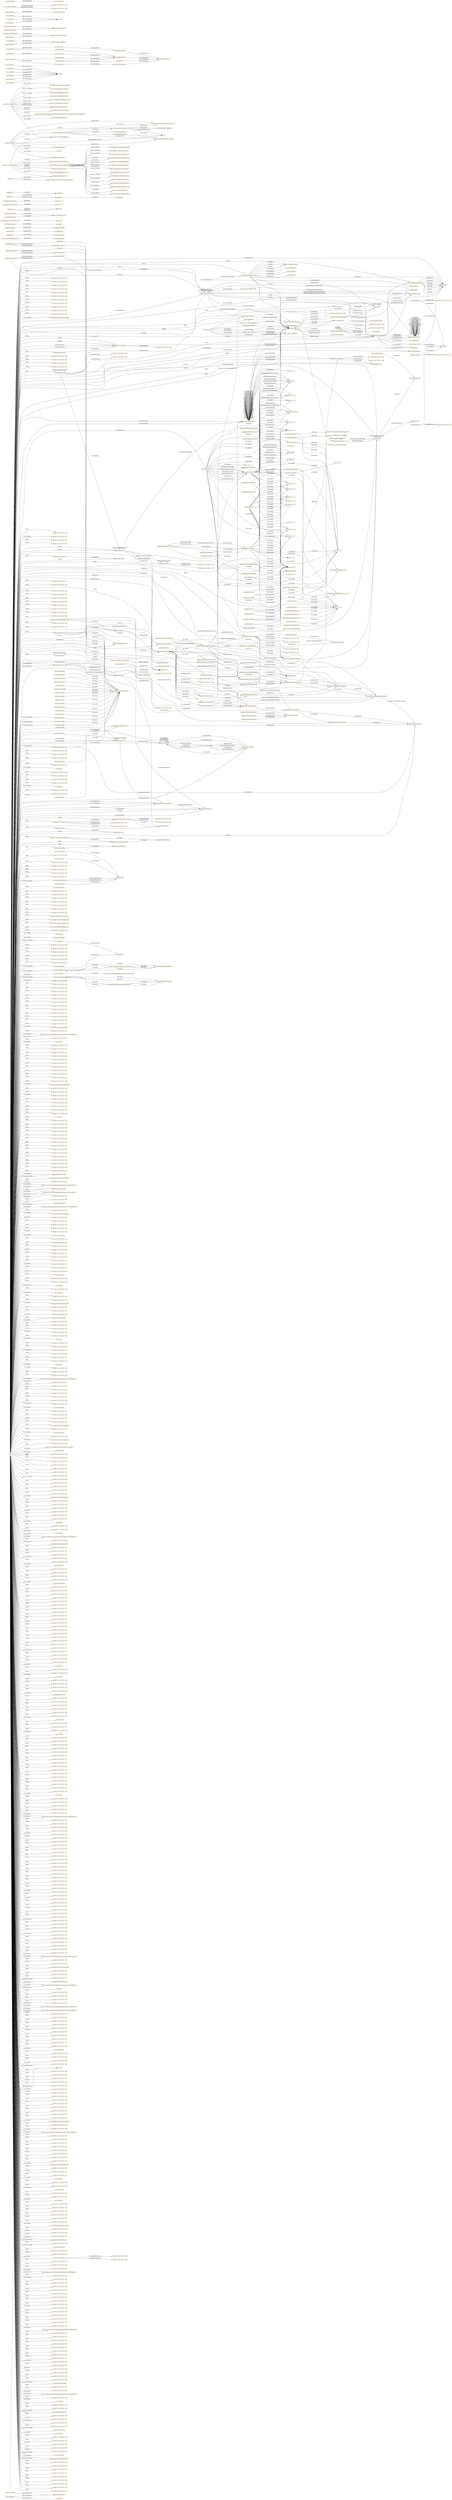 digraph ar2dtool_diagram { 
rankdir=LR;
size="1501"
node [shape = rectangle, color="orange"]; "time:DateTimeInterval" "-6dec3911:18c173d3337:-7f64" "gufo@en:Quality" "-6dec3911:18c173d3337:-7f76" "-6dec3911:18c173d3337:-7f6a" "time:MonthOfYear" "time:TimePosition" "time:GeneralDateTimeDescription" "gufo@en:Situation" "gufo@en:Sortal" "time:DayOfWeek" "gufo@en:QualityValueAttributionSituation" "time:TemporalUnit" "skos:ConceptScheme" "time:ProperInterval" "-6dec3911:18c173d3337:-7ff8" "gufo@en:SubKind" "gufo@en:Scene" "gufo@en:ComparativeRelationshipType" "gufo@en:TemporaryInstantiationSituation" "gufo@en:ConcreteEntity" "time:Instant" "gufo@en:AbstractEntity" "-6dec3911:18c173d3337:-7f56" "propaphen:Phenomenon" "seas:Connection" "gufo@en:AbstractEntityType" "propaphen:Observation" "gufo@en:Type" "-6dec3911:18c173d3337:-7f6c" "gufo@en:TemporaryConstitutionSituation" "gufo@en:Phase" "gufo@en:QualityValue" "-6dec3911:18c173d3337:-7ff1" "gufo@en:NonRigidType" "gufo@en:Quantity" "-6dec3911:18c173d3337:-7f60" "-6dec3911:18c173d3337:-7f72" "gufo@en:Perdurants" "gufo@en:Kind" "gufo@en:Endurant" "seas:System" "gufo@en:TemporaryParthoodSituation" "gufo@en:PhaseMixin" "gufo@en:RelationshipType" "gufo@en:NonSortal" "time:TemporalDuration" "-6dec3911:18c173d3337:-7fed" "seas:ConnectionPoint" "gufo@en:AntiRigidType" "gufo@en:SituationType" "gufo@en:Participation" "time:Duration" "gufo@en:RoleMixin" "gufo@en:ExtrinsicMode" "time:TimeZone" "gufo@en:ConcreteEntityType" "gufo@en:IntrinsicMode" "gufo@en:Role" "gufo@en:EventType" "time:GeneralDurationDescription" "gufo@en:FixedCollection" "-6dec3911:18c173d3337:-7f62" "geosparql:SpatialObject" "gufo@en:ExtrinsicAspect" "skos:Concept" "-6dec3911:18c173d3337:-7f68" "propaphen:PhenomenonOccurrence" "skos:Collection" "-6dec3911:18c173d3337:-7ffa" "gufo@en:RigidType" "gufo@en:FunctionalComplex" "propaphen:Presence" "time:TemporalEntity" "gufo@en:Entity" "gufo@en:Collection" "gufo@en:VariableCollection" "gufo@en:MaterialRelationshipType" "skos:OrderedCollection" "-6dec3911:18c173d3337:-7f5a" "gufo@en:EndurantType" "geosparql:Geometry" "-6dec3911:18c173d3337:-7f74" "gufo@en:IntrinsicAspect" "gufo@en:Object" "gufo@en:Aspect" "time:TemporalPosition" "-6dec3911:18c173d3337:-7f88" "-6dec3911:18c173d3337:-7fef" "geosparql:Feature" "gufo@en:Event" "gufo@en:Relator" "-6dec3911:18c173d3337:-7f58" "time:TRS" "time:Interval" "gufo@en:TemporaryRelationshipSituation" "gufo@en:SemiRigidType" "seas:OutgoingEvaluation" "seas:IncomingEvaluation" "sf:Point" "sf:Envelope" "a46eec827e5af8f6e041974be44270d1" "6abb91c81f8d5215fc412d789c0aeaca" "gufo@en:ConcreteIndividualType" "02697a33dfd7713e3402126ed9cd4818" "gufo@en:AbstractIndividual" "gufo@en:Individual" "d2d60319fc1c8db626571e8f29354c9b" "gufo@en:AbstractIndividualType" "619ed1034377aa2f992095bbfc8f7738" "gufo@en:ConcreteIndividual" "1d224ee036b6480dd7beefe528734d8c" "925f81bd3d2e5eb37882faf8b48c1093" "03287bae5b65737e6677953cf0114b28" "ec1cc2977ffa49f99859085046ceeb73" "geosparql:GeometryCollection" "geosparql:FeatureCollection" "seas:Evaluation" "seas:Property" "seas:FeatureOfInterest" ; /*classes style*/
	"geosparql:sfDisjoint" -> "http://dbpedia.org/resource/DE-9IM" [ label = "rdfs:seeAlso" ];
	"geosparql:sfDisjoint" -> "geosparql:ehDisjoint" [ label = "owl:equivalentProperty" ];
	"gufo@en:standsInQualifiedConstitution" -> "gufo@en:TemporaryConstitutionSituation" [ label = "rdfs:seeAlso" ];
	"gufo@en:standsInQualifiedConstitution" -> "gufo@en:standsIn" [ label = "rdfs:subPropertyOf" ];
	"gufo@en:QualityValue" -> "gufo@en:hasReifiedQualityValue" [ label = "rdfs:seeAlso" ];
	"geosparql:asKML" -> "spec11:B.1.2.4" [ label = "skos:example" ];
	"geosparql:asKML" -> "geosparql:hasSerialization" [ label = "rdfs:subPropertyOf" ];
	"geosparql:asKML" -> "https://www.ogc.org/standards/kml" [ label = "rdfs:seeAlso" ];
	"propaphen:t3" -> "propaphen:t1" [ label = "time:after" ];
	"time:Instant" -> "time:ProperInterval" [ label = "owl:disjointWith" ];
	"http://www.w3.org/2006/time" -> "http://orcid.org/0000-0002-3884-3420" [ label = "dcterms:creator" ];
	"http://www.w3.org/2006/time" -> "http://www.w3.org/TR/owl-time" [ label = "rdfs:seeAlso" ];
	"http://www.w3.org/2006/time" -> "http://dx.doi.org/10.3233/SW-150187" [ label = "rdfs:seeAlso" ];
	"http://www.w3.org/2006/time" -> "http://www.semantic-web-journal.net/content/time-ontology-extended-non-gregorian-calendar-applications" [ label = "rdfs:seeAlso" ];
	"http://www.w3.org/2006/time" -> "http://www.w3.org/TR/owl-time" [ label = "dcterms:isVersionOf" ];
	"http://www.w3.org/2006/time" -> "http://www.w3.org/2006/time#2016" [ label = "owl:versionIRI" ];
	"http://www.w3.org/2006/time" -> "mailto:panfeng66@gmail.com" [ label = "dcterms:creator" ];
	"http://www.w3.org/2006/time" -> "https://en.wikipedia.org/wiki/Jerry_Hobbs" [ label = "dcterms:creator" ];
	"http://www.w3.org/2006/time" -> "https://orcid.org/0000-0001-8269-8171" [ label = "dcterms:contributor" ];
	"http://www.w3.org/2006/time" -> "mailto:chris.little@metoffice.gov.uk" [ label = "dcterms:contributor" ];
	"http://www.w3.org/2006/time" -> "http://www.w3.org/2006/time#2006" [ label = "owl:priorVersion" ];
	"http://www.w3.org/2006/time" -> "https://creativecommons.org/licenses/by/4.0/" [ label = "dcterms:license" ];
	"time:generalDay" -> "-6dec3911:18c173d3337:-7de2" [ label = "owl:withRestrictions" ];
	"time:generalDay" -> "xsd:string" [ label = "owl:onDatatype" ];
	"time:intervalBefore" -> "time:intervalDisjoint" [ label = "rdfs:subPropertyOf" ];
	"time:intervalBefore" -> "time:before" [ label = "rdfs:subPropertyOf" ];
	"skos:changeNote" -> "skos:note" [ label = "rdfs:subPropertyOf" ];
	"skos:closeMatch" -> "skos:mappingRelation" [ label = "rdfs:subPropertyOf" ];
	"geosparql:hasSpatialResolution" -> "spec11:B.1.2.2" [ label = "skos:example" ];
	"time:inDateTime" -> "time:inTemporalPosition" [ label = "rdfs:subPropertyOf" ];
	"geosparql:asGeoJSON" -> "spec11:B.1.2.4" [ label = "skos:example" ];
	"geosparql:asGeoJSON" -> "geosparql:hasSerialization" [ label = "rdfs:subPropertyOf" ];
	"geosparql:asGeoJSON" -> "https://tools.ietf.org/html/rfc7946" [ label = "rdfs:seeAlso" ];
	"time:intervalFinishes" -> "time:intervalIn" [ label = "rdfs:subPropertyOf" ];
	"geosparql:defaultGeometry" -> "geosparql:hasGeometry" [ label = "rdfs:subPropertyOf" ];
	"geosparql:defaultGeometry" -> "spec11:B.2.1" [ label = "skos:example" ];
	"geosparql:defaultGeometry" -> "spec11:B.1.2.2" [ label = "skos:example" ];
	"geosparql:defaultGeometry" -> "geosparql:hasDefaultGeometry" [ label = "owl:equivalentProperty" ];
	"gufo@en:standsInQualifiedInstantiation" -> "gufo@en:TemporaryInstantiationSituation" [ label = "rdfs:seeAlso" ];
	"gufo@en:standsInQualifiedInstantiation" -> "gufo@en:standsIn" [ label = "rdfs:subPropertyOf" ];
	"geosparql:dggsLiteral" -> "http://www.opengis.net/doc/AS/dggs/2.0" [ label = "rdfs:seeAlso" ];
	"geosparql:dggsLiteral" -> "spec11:B.1.2.4" [ label = "skos:example" ];
	"geosparql:hasMetricPerimeterLength" -> "geosparql:hasMetricSize" [ label = "rdfs:subPropertyOf" ];
	"geosparql:hasMetricPerimeterLength" -> "spec11:B.1.1.1.2" [ label = "skos:example" ];
	"geosparql:hasMetricVolume" -> "spec11:B.1.2.2" [ label = "skos:example" ];
	"geosparql:hasMetricVolume" -> "geosparql:hasMetricSize" [ label = "rdfs:subPropertyOf" ];
	"geosparql:hasMetricVolume" -> "spec11:B.1.1.2.9" [ label = "skos:example" ];
	"time:hasEnd" -> "time:hasTime" [ label = "rdfs:subPropertyOf" ];
	"geosparql:hasMetricSpatialAccuracy" -> "spec11:B.1.2.3" [ label = "skos:example" ];
	"skos:related" -> "skos:semanticRelation" [ label = "rdfs:subPropertyOf" ];
	"geosparql:SpatialObject" -> "spec11:B.1.1.1.1" [ label = "skos:example" ];
	"geosparql:SpatialObject" -> "spec11:B.1.1.1.2" [ label = "skos:example" ];
	"geosparql:sfCrosses" -> "http://dbpedia.org/resource/DE-9IM" [ label = "rdfs:seeAlso" ];
	"time:hasDurationDescription" -> "time:hasTemporalDuration" [ label = "rdfs:subPropertyOf" ];
	"skos:example" -> "skos:note" [ label = "rdfs:subPropertyOf" ];
	"geosparql:asDGGS" -> "spec11:B.1.2.4" [ label = "skos:example" ];
	"geosparql:asDGGS" -> "geosparql:hasSerialization" [ label = "rdfs:subPropertyOf" ];
	"seas:Evaluation" -> "seas:Property" [ label = "owl:disjointWith" ];
	"seas:Evaluation" -> "seas:FeatureOfInterest" [ label = "owl:disjointWith" ];
	"gufo@en:TemporaryInstantiationSituation" -> "gufo@en:TemporaryRelationshipSituation" [ label = "owl:disjointWith" ];
	"gufo@en:TemporaryInstantiationSituation" -> "gufo@en:TemporaryParthoodSituation" [ label = "owl:disjointWith" ];
	"skos:exactMatch" -> "skos:closeMatch" [ label = "rdfs:subPropertyOf" ];
	"geosparql:rcc8tpp" -> "http://dbpedia.org/resource/DE-9IM" [ label = "rdfs:seeAlso" ];
	"http://www.opengis.net/ont/geosparql" -> "3013a62eca5ae45dca382b68d2b0311b" [ label = "dcterms:contributor" ];
	"http://www.opengis.net/ont/geosparql" -> "http://www.opengis.net/doc/IS/geosparql/1.1" [ label = "rdfs:seeAlso" ];
	"http://www.opengis.net/ont/geosparql" -> "b360bd28b007cc59689899ef99fdec85" [ label = "dcterms:contributor" ];
	"http://www.opengis.net/ont/geosparql" -> "::9e6b77f2110878898:16f7a9abe950" [ label = "dcterms:contributor" ];
	"http://www.opengis.net/ont/geosparql" -> "http://www.opengis.net/ont/geosparql/1.1" [ label = "owl:versionIRI" ];
	"http://www.opengis.net/ont/geosparql" -> "c1458b178b2931157a1d653677b07816" [ label = "dcterms:contributor" ];
	"http://www.opengis.net/ont/geosparql" -> "d92e2069d0528a21586c8440535d7d34" [ label = "dcterms:contributor" ];
	"http://www.opengis.net/ont/geosparql" -> "ab506f5c3fe8c588b9c1f0d19e629b0f" [ label = "dcterms:contributor" ];
	"http://www.opengis.net/ont/geosparql" -> "http://www.opengis.net/ont/geosparql/1.0" [ label = "dcterms:replaces" ];
	"http://www.opengis.net/ont/geosparql" -> "68b486e18aa3a9694c50608114b7e063" [ label = "dcterms:contributor" ];
	"http://www.opengis.net/ont/geosparql" -> "16280a386c18bc264e266d46dce38066" [ label = "dcterms:publisher" ];
	"http://www.opengis.net/ont/geosparql" -> "http://www.opengis.net/doc/IS/geosparql/1.1" [ label = "dcterms:source" ];
	"http://www.opengis.net/ont/geosparql" -> "fac3b98bde2374ef81d90bd0206a31cc" [ label = "dcterms:contributor" ];
	"time:intervalIn" -> "time:intervalEquals" [ label = "owl:propertyDisjointWith" ];
	"skos:broaderTransitive" -> "skos:semanticRelation" [ label = "rdfs:subPropertyOf" ];
	"skos:narrower" -> "skos:narrowerTransitive" [ label = "rdfs:subPropertyOf" ];
	"geosparql:ehDisjoint" -> "http://dbpedia.org/resource/DE-9IM" [ label = "rdfs:seeAlso" ];
	"geosparql:ehDisjoint" -> "geosparql:sfDisjoint" [ label = "owl:equivalentProperty" ];
	"time:inTimePosition" -> "time:inTemporalPosition" [ label = "rdfs:subPropertyOf" ];
	"geosparql:sfOverlaps" -> "http://dbpedia.org/resource/DE-9IM" [ label = "rdfs:seeAlso" ];
	"skos:Collection" -> "skos:ConceptScheme" [ label = "owl:disjointWith" ];
	"skos:Collection" -> "skos:Concept" [ label = "owl:disjointWith" ];
	"geosparql:hasMetricLength" -> "spec11:B.1.2.2" [ label = "skos:example" ];
	"geosparql:hasMetricLength" -> "geosparql:hasMetricSize" [ label = "rdfs:subPropertyOf" ];
	"seas:EvaluationOntology" -> "seas:FeatureOfInterestOntology" [ label = "owl:imports" ];
	"seas:EvaluationOntology" -> "http://www.maxime-lefrancois.info/me#" [ label = "dcterms:creator" ];
	"seas:EvaluationOntology" -> "https://www.apache.org/licenses/LICENSE-2.0" [ label = "dcterms:license" ];
	"seas:EvaluationOntology" -> "seas:" [ label = "vann:preferredNamespaceUri" ];
	"seas:EvaluationOntology" -> "seas:EvaluationOntology-1.0" [ label = "owl:versionIRI" ];
	"gufo@en:hasReifiedQualityValue" -> "gufo@en:hasQualityValue" [ label = "rdfs:seeAlso" ];
	"seas:Connection" -> "seas:ConnectionPoint" [ label = "owl:disjointWith" ];
	"seas:Connection" -> "seas:System" [ label = "owl:disjointWith" ];
	"gufo@en:QualityValueAttributionSituation" -> "gufo@en:TemporaryRelationshipSituation" [ label = "owl:disjointWith" ];
	"gufo@en:QualityValueAttributionSituation" -> "gufo@en:TemporaryInstantiationSituation" [ label = "owl:disjointWith" ];
	"gufo@en:QualityValueAttributionSituation" -> "gufo@en:TemporaryParthoodSituation" [ label = "owl:disjointWith" ];
	"gufo@en:QualityValueAttributionSituation" -> "gufo@en:concernsQualityValue" [ label = "rdfs:seeAlso" ];
	"gufo@en:QualityValueAttributionSituation" -> "gufo@en:concernsReifiedQualityValue" [ label = "rdfs:seeAlso" ];
	"gufo@en:QualityValueAttributionSituation" -> "gufo@en:TemporaryConstitutionSituation" [ label = "owl:disjointWith" ];
	"seas:hasSpatialContext" -> "seas:hasValidityContext" [ label = "rdfs:subPropertyOf" ];
	"skos:scopeNote" -> "skos:note" [ label = "rdfs:subPropertyOf" ];
	"geosparql:ehOverlap" -> "http://dbpedia.org/resource/DE-9IM" [ label = "rdfs:seeAlso" ];
	"geosparql:sfIntersects" -> "http://dbpedia.org/resource/DE-9IM" [ label = "rdfs:seeAlso" ];
	"skos:prefLabel" -> "rdfs:label" [ label = "rdfs:subPropertyOf" ];
	"gufo@en:isSubQuantityOf" -> "gufo@en:isObjectProperPartOf" [ label = "rdfs:subPropertyOf" ];
	"geosparql:hasPerimeterLength" -> "spec11:B.1.1.1.2" [ label = "skos:example" ];
	"geosparql:hasPerimeterLength" -> "geosparql:hasSize" [ label = "rdfs:subPropertyOf" ];
	"gufo@en:IntrinsicAspect" -> "gufo@en:inheresIn" [ label = "rdfs:seeAlso" ];
	"gufo@en:IntrinsicAspect" -> "-6dec3911:18c173d3337:-7fcc" [ label = "owl:disjointUnionOf" ];
	"gufo@en:IntrinsicAspect" -> "-6dec3911:18c173d3337:-7df2" [ label = "owl:disjointUnionOf" ];
	"geosparql:hasBoundingBox" -> "spec11:B.1.2.2" [ label = "skos:example" ];
	"geosparql:hasBoundingBox" -> "geosparql:hasGeometry" [ label = "rdfs:subPropertyOf" ];
	"geosparql:sfEquals" -> "http://dbpedia.org/resource/DE-9IM" [ label = "rdfs:seeAlso" ];
	"geosparql:sfEquals" -> "geosparql:ehEquals" [ label = "owl:equivalentProperty" ];
	"gufo@en:hasBeginPointInXSDDateTimeStamp" -> "gufo@en:hasBeginPointInXSDDate" [ label = "rdfs:seeAlso" ];
	"gufo@en:hasBeginPointInXSDDateTimeStamp" -> "gufo@en:hasBeginPoint" [ label = "rdfs:seeAlso" ];
	"time:generalYear" -> "-6dec3911:18c173d3337:-7de0" [ label = "owl:withRestrictions" ];
	"time:generalYear" -> "xsd:string" [ label = "owl:onDatatype" ];
	"seas:SystemOntology" -> "http://www.maxime-lefrancois.info/me#" [ label = "dcterms:creator" ];
	"seas:SystemOntology" -> "seas:" [ label = "vann:preferredNamespaceUri" ];
	"seas:SystemOntology" -> "https://www.apache.org/licenses/LICENSE-2.0" [ label = "dcterms:license" ];
	"seas:SystemOntology" -> "seas:SystemOntology-1.0" [ label = "owl:priorVersion" ];
	"seas:SystemOntology" -> "seas:SystemOntology-1.1" [ label = "owl:versionIRI" ];
	"seas:SystemOntology" -> "seas:EvaluationOntology" [ label = "owl:imports" ];
	"seas:SystemOntology" -> "seas:FeatureOfInterestOntology" [ label = "owl:imports" ];
	"seas:SystemOntology" -> "pep:" [ label = "owl:imports" ];
	"gufo@en:constitutes" -> "gufo@en:standsInQualifiedConstitution" [ label = "rdfs:seeAlso" ];
	"geosparql:rcc8ec" -> "http://dbpedia.org/resource/DE-9IM" [ label = "rdfs:seeAlso" ];
	"skos:broadMatch" -> "skos:mappingRelation" [ label = "rdfs:subPropertyOf" ];
	"skos:broadMatch" -> "skos:broader" [ label = "rdfs:subPropertyOf" ];
	"time:intervalStarts" -> "time:intervalIn" [ label = "rdfs:subPropertyOf" ];
	"gufo@en:Relator" -> "gufo@en:mediates" [ label = "rdfs:seeAlso" ];
	"gufo@en:EventType" -> "gufo@en:SituationType" [ label = "owl:disjointWith" ];
	"gufo@en:Quantity" -> "gufo@en:isSubQuantityOf" [ label = "rdfs:seeAlso" ];
	"gufo@en:TemporaryConstitutionSituation" -> "gufo@en:TemporaryRelationshipSituation" [ label = "owl:disjointWith" ];
	"gufo@en:TemporaryConstitutionSituation" -> "gufo@en:TemporaryInstantiationSituation" [ label = "owl:disjointWith" ];
	"time:intervalDuring" -> "time:intervalIn" [ label = "rdfs:subPropertyOf" ];
	"geosparql:wktLiteral" -> "spec11:B.2.2.2" [ label = "skos:example" ];
	"geosparql:wktLiteral" -> "https://portal.ogc.org/files/?artifact_id=25355" [ label = "rdfs:seeAlso" ];
	"gufo@en:AbstractEntity" -> "gufo@en:ConcreteEntity" [ label = "owl:disjointWith" ];
	"time:ProperInterval" -> "time:Instant" [ label = "owl:disjointWith" ];
	"skos:narrowMatch" -> "skos:narrower" [ label = "rdfs:subPropertyOf" ];
	"skos:narrowMatch" -> "skos:mappingRelation" [ label = "rdfs:subPropertyOf" ];
	"time:seconds" -> "http://www.bipm.org/en/publications/si-brochure/second.html" [ label = "rdfs:seeAlso" ];
	"geosparql:isEmpty" -> "spec11:B.1.2.3" [ label = "skos:example" ];
	"geosparql:ehCoveredBy" -> "http://dbpedia.org/resource/DE-9IM" [ label = "rdfs:seeAlso" ];
	"gufo@en:partitions" -> "gufo@en:categorizes" [ label = "rdfs:subPropertyOf" ];
	"geosparql:rcc8tppi" -> "http://dbpedia.org/resource/DE-9IM" [ label = "rdfs:seeAlso" ];
	"skos:narrowerTransitive" -> "skos:semanticRelation" [ label = "rdfs:subPropertyOf" ];
	"gufo@en:hasEndPoint" -> "gufo@en:hasEndPointInXSDDateTimeStamp" [ label = "rdfs:seeAlso" ];
	"gufo@en:hasEndPoint" -> "gufo@en:hasEndPointInXSDDate" [ label = "rdfs:seeAlso" ];
	"gufo@en:NonSortal" -> "gufo@en:Sortal" [ label = "owl:disjointWith" ];
	"gufo@en:concernsReifiedQualityValue" -> "gufo@en:concernsQualityValue" [ label = "rdfs:comment" ];
	"skos:altLabel" -> "rdfs:label" [ label = "rdfs:subPropertyOf" ];
	"gufo@en:Phase" -> "gufo@en:Role" [ label = "owl:disjointWith" ];
	"gufo@en:ComparativeRelationshipType" -> "gufo@en:isDerivedFrom" [ label = "rdfs:seeAlso" ];
	"gufo@en:ComparativeRelationshipType" -> "gufo@en:MaterialRelationshipType" [ label = "owl:disjointWith" ];
	"gufo@en:isSituationProperPartOf" -> "gufo@en:isProperPartOf" [ label = "rdfs:subPropertyOf" ];
	"skos:Concept" -> "skos:ConceptScheme" [ label = "owl:disjointWith" ];
	"gufo@en:hasEndPointInXSDDateTimeStamp" -> "gufo@en:hasEndPointInXSDDate" [ label = "rdfs:seeAlso" ];
	"gufo@en:hasEndPointInXSDDateTimeStamp" -> "gufo@en:hasEndPoint" [ label = "rdfs:seeAlso" ];
	"skos:hiddenLabel" -> "rdfs:label" [ label = "rdfs:subPropertyOf" ];
	"seas:ConnectionPoint" -> "seas:System" [ label = "owl:disjointWith" ];
	"seas:ConnectionPoint" -> "seas:Connection" [ label = "owl:disjointWith" ];
	"gufo@en:FunctionalComplex" -> "gufo@en:TemporaryParthoodSituation" [ label = "rdfs:seeAlso" ];
	"gufo@en:FunctionalComplex" -> "gufo@en:isComponentOf" [ label = "rdfs:comment" ];
	"gufo@en:isSubCollectionOf" -> "gufo@en:standsInQualifiedParthood" [ label = "rdfs:seeAlso" ];
	"gufo@en:isSubCollectionOf" -> "gufo@en:isObjectProperPartOf" [ label = "rdfs:subPropertyOf" ];
	"time:generalMonth" -> "-6dec3911:18c173d3337:-7de1" [ label = "owl:withRestrictions" ];
	"time:generalMonth" -> "xsd:string" [ label = "owl:onDatatype" ];
	"geosparql:sfTouches" -> "http://dbpedia.org/resource/DE-9IM" [ label = "rdfs:seeAlso" ];
	"geosparql:sfTouches" -> "geosparql:ehMeet" [ label = "owl:equivalentProperty" ];
	"time:intervalEquals" -> "time:intervalIn" [ label = "owl:propertyDisjointWith" ];
	"geosparql:rcc8ntppi" -> "http://dbpedia.org/resource/DE-9IM" [ label = "rdfs:seeAlso" ];
	"http://www.opengis.net/ont/sf" -> "http://www.opengis.net/ont/sf/1.1" [ label = "owl:versionIRI" ];
	"http://www.opengis.net/ont/sf" -> "4d9772071a59140a134688a818bb8b31" [ label = "dcterms:publisher" ];
	"geosparql:hasVolume" -> "spec11:B.1.2.2" [ label = "skos:example" ];
	"geosparql:hasVolume" -> "geosparql:hasSize" [ label = "rdfs:subPropertyOf" ];
	"gufo@en:standsInQualifiedAttribution" -> "gufo@en:QualityValueAttributionSituation" [ label = "rdfs:seeAlso" ];
	"gufo@en:standsInQualifiedAttribution" -> "gufo@en:standsIn" [ label = "rdfs:subPropertyOf" ];
	"gufo@en:isComponentOf" -> "gufo@en:standsInQualifiedParthood" [ label = "rdfs:seeAlso" ];
	"gufo@en:isComponentOf" -> "gufo@en:isObjectProperPartOf" [ label = "rdfs:subPropertyOf" ];
	"gufo@en:Endurant" -> "-6dec3911:18c173d3337:-7fd9" [ label = "owl:disjointUnionOf" ];
	"gufo@en:Endurant" -> "-6dec3911:18c173d3337:-7dfc" [ label = "owl:disjointUnionOf" ];
	"seas:connectedThrough" -> "-6dec3911:18c173d3337:-7fe4" [ label = "owl:propertyChainAxiom" ];
	"seas:connectedThrough" -> "-6dec3911:18c173d3337:-7e0f" [ label = "owl:propertyChainAxiom" ];
	"gufo@en:Collection" -> "-6dec3911:18c173d3337:-7fde" [ label = "owl:disjointUnionOf" ];
	"gufo@en:Collection" -> "-6dec3911:18c173d3337:-7e01" [ label = "owl:disjointUnionOf" ];
	"geosparql:hasCentroid" -> "geosparql:hasGeometry" [ label = "rdfs:subPropertyOf" ];
	"geosparql:hasCentroid" -> "spec11:B.1.2.2" [ label = "skos:example" ];
	"gufo@en:Event" -> "gufo@en:participatedIn" [ label = "rdfs:seeAlso" ];
	"gufo@en:Aspect" -> "-6dec3911:18c173d3337:-7fe0" [ label = "owl:disjointUnionOf" ];
	"gufo@en:Aspect" -> "gufo@en:Object" [ label = "owl:disjointWith" ];
	"gufo@en:Aspect" -> "-6dec3911:18c173d3337:-7e03" [ label = "owl:disjointUnionOf" ];
	"seas:hasTemporalContext" -> "seas:hasValidityContext" [ label = "rdfs:subPropertyOf" ];
	"geosparql:coordinateDimension" -> "spec11:B.1.2.3" [ label = "skos:example" ];
	"geosparql:hasGeometry" -> "spec11:B.1.1.2.3" [ label = "skos:example" ];
	"geosparql:hasGeometry" -> "spec11:B.1.1.2.6" [ label = "skos:example" ];
	"geosparql:hasGeometry" -> "spec11:B.1.2.3" [ label = "skos:example" ];
	"geosparql:hasGeometry" -> "spec11:B.1.2.4" [ label = "skos:example" ];
	"geosparql:hasGeometry" -> "spec11:B.1.1.3.2" [ label = "skos:example" ];
	"geosparql:hasGeometry" -> "spec11:B.1.2.2" [ label = "skos:example" ];
	"geosparql:hasGeometry" -> "spec11:B.1.1.2.4" [ label = "skos:example" ];
	"geosparql:hasGeometry" -> "spec11:B.1.1.2.5" [ label = "skos:example" ];
	"geosparql:hasGeometry" -> "spec11:B.1.1.2.8" [ label = "skos:example" ];
	"geosparql:hasGeometry" -> "spec11:B.2" [ label = "skos:example" ];
	"geosparql:hasGeometry" -> "spec11:B.1.1.2.2" [ label = "skos:example" ];
	"geosparql:hasGeometry" -> "spec11:B.1.1.3.3" [ label = "skos:example" ];
	"seas:FeatureOfInterestOntology" -> "http://www.maxime-lefrancois.info/me#" [ label = "dcterms:creator" ];
	"seas:FeatureOfInterestOntology" -> "seas:FeatureOfInterestOntology-1.0" [ label = "owl:versionIRI" ];
	"seas:FeatureOfInterestOntology" -> "seas:" [ label = "vann:preferredNamespaceUri" ];
	"seas:FeatureOfInterestOntology" -> "https://www.apache.org/licenses/LICENSE-2.0" [ label = "dcterms:license" ];
	"geosparql:spatialDimension" -> "spec11:B.1.2.3" [ label = "skos:example" ];
	"geosparql:rcc8dc" -> "http://dbpedia.org/resource/DE-9IM" [ label = "rdfs:seeAlso" ];
	"gufo@en:EndurantType" -> "-6dec3911:18c173d3337:-7fd5" [ label = "owl:disjointUnionOf" ];
	"gufo@en:EndurantType" -> "-6dec3911:18c173d3337:-7fd7" [ label = "owl:disjointUnionOf" ];
	"gufo@en:EndurantType" -> "gufo@en:SituationType" [ label = "owl:disjointWith" ];
	"gufo@en:EndurantType" -> "gufo@en:EventType" [ label = "owl:disjointWith" ];
	"gufo@en:EndurantType" -> "-6dec3911:18c173d3337:-7df8" [ label = "owl:disjointUnionOf" ];
	"gufo@en:EndurantType" -> "-6dec3911:18c173d3337:-7dfa" [ label = "owl:disjointUnionOf" ];
	"gufo@en:AbstractIndividualType" -> "gufo@en:RelationshipType" [ label = "owl:disjointWith" ];
	"gufo@en:AbstractIndividualType" -> "gufo@en:ConcreteIndividualType" [ label = "owl:disjointWith" ];
	"gufo@en:Individual" -> "-6dec3911:18c173d3337:-7df4" [ label = "owl:disjointUnionOf" ];
	"gufo@en:Individual" -> "gufo@en:Type" [ label = "owl:disjointWith" ];
	"gufo@en:isObjectProperPartOf" -> "gufo@en:isProperPartOf" [ label = "rdfs:subPropertyOf" ];
	"seas:BalanceEvaluation" -> "seas:IncomingEvaluation" [ label = "owl:disjointWith" ];
	"geosparql:hasArea" -> "spec11:B.1.2.2" [ label = "skos:example" ];
	"geosparql:hasArea" -> "geosparql:hasSize" [ label = "rdfs:subPropertyOf" ];
	"geosparql:hasArea" -> "spec11:B.1.1.2.4" [ label = "skos:example" ];
	"gufo@en:" -> "http://purl.org/nemo/gufo#/1.0.0" [ label = "owl:versionIRI" ];
	"gufo@en:" -> "https://creativecommons.org/licenses/by/4.0/legalcode" [ label = "dcterms:license" ];
	"gufo@en:NonRigidType" -> "-6dec3911:18c173d3337:-7fca" [ label = "owl:disjointUnionOf" ];
	"gufo@en:NonRigidType" -> "gufo@en:RigidType" [ label = "owl:disjointWith" ];
	"gufo@en:NonRigidType" -> "-6dec3911:18c173d3337:-7df0" [ label = "owl:disjointUnionOf" ];
	"geosparql:hasLength" -> "spec11:B.1.2.2" [ label = "skos:example" ];
	"geosparql:hasLength" -> "geosparql:hasSize" [ label = "rdfs:subPropertyOf" ];
	"geosparql:hasLength" -> "spec11:B.1.1.2.7" [ label = "skos:example" ];
	"geosparql:hasMetricSpatialResolution" -> "spec11:B.1.2.2" [ label = "skos:example" ];
	"geosparql:hasMetricSpatialResolution" -> "spec11:B.1.1.2.6" [ label = "skos:example" ];
	"gufo@en:isCollectionMemberOf" -> "gufo@en:standsInQualifiedParthood" [ label = "rdfs:seeAlso" ];
	"gufo@en:isCollectionMemberOf" -> "gufo@en:isObjectProperPartOf" [ label = "rdfs:subPropertyOf" ];
	"propaphen:ti1" -> "propaphen:ti2" [ label = "time:intervalContains" ];
	"propaphen:ti1" -> "propaphen:t1" [ label = "time:hasBeginning" ];
	"time:hasDuration" -> "time:hasTemporalDuration" [ label = "rdfs:subPropertyOf" ];
	"gufo@en:MaterialRelationshipType" -> "gufo@en:isDerivedFrom" [ label = "rdfs:seeAlso" ];
	"gufo@en:AbstractIndividual" -> "gufo@en:ConcreteIndividual" [ label = "owl:disjointWith" ];
	"gufo@en:isEventProperPartOf" -> "gufo@en:isProperPartOf" [ label = "rdfs:subPropertyOf" ];
	"gufo@en:TemporaryParthoodSituation" -> "gufo@en:TemporaryRelationshipSituation" [ label = "owl:disjointWith" ];
	"geosparql:hasMetricArea" -> "spec11:B.1.1.2.3" [ label = "skos:example" ];
	"geosparql:hasMetricArea" -> "geosparql:hasMetricSize" [ label = "rdfs:subPropertyOf" ];
	"geosparql:hasMetricArea" -> "spec11:B.1.1.2.9" [ label = "skos:example" ];
	"geosparql:hasMetricArea" -> "spec11:B.1.2.2" [ label = "skos:example" ];
	"geosparql:hasMetricArea" -> "spec11:B.1.1.3.3" [ label = "skos:example" ];
	"gufo@en:standsInQualifiedParthood" -> "gufo@en:TemporaryParthoodSituation" [ label = "rdfs:seeAlso" ];
	"gufo@en:standsInQualifiedParthood" -> "gufo@en:standsIn" [ label = "rdfs:subPropertyOf" ];
	"time:hasBeginning" -> "time:hasTime" [ label = "rdfs:subPropertyOf" ];
	"gufo@en:concernsQualityValue" -> "gufo@en:concernsReifiedQualityValue" [ label = "rdfs:seeAlso" ];
	"geosparql:ehMeet" -> "http://dbpedia.org/resource/DE-9IM" [ label = "rdfs:seeAlso" ];
	"geosparql:ehMeet" -> "geosparql:sfTouches" [ label = "owl:equivalentProperty" ];
	"gufo@en:ConcreteEntity" -> "-6dec3911:18c173d3337:-7fdc" [ label = "owl:disjointUnionOf" ];
	"gufo@en:Participation" -> "gufo@en:participatedIn" [ label = "rdfs:seeAlso" ];
	"geosparql:rcc8eq" -> "http://dbpedia.org/resource/DE-9IM" [ label = "rdfs:seeAlso" ];
	"gufo@en:hasEndPointInXSDDate" -> "gufo@en:hasEndPointInXSDDateTimeStamp" [ label = "rdfs:seeAlso" ];
	"gufo@en:hasEndPointInXSDDate" -> "gufo@en:hasEndPoint" [ label = "rdfs:seeAlso" ];
	"geosparql:ehInside" -> "http://dbpedia.org/resource/DE-9IM" [ label = "rdfs:seeAlso" ];
	"geosparql:dimension" -> "spec11:B.1.2.3" [ label = "skos:example" ];
	"gufo@en:hasQualityValue" -> "gufo@en:hasReifiedQualityValue" [ label = "rdfs:seeAlso" ];
	"gufo@en:AbstractEntityType" -> "gufo@en:RelationshipType" [ label = "owl:disjointWith" ];
	"gufo@en:AbstractEntityType" -> "gufo@en:ConcreteEntityType" [ label = "owl:disjointWith" ];
	"geosparql:FeatureCollection" -> "spec11:B.1.1.6" [ label = "skos:example" ];
	"https://w3id.org/def/propaphen" -> "seas:SystemOntology-1.1" [ label = "owl:imports" ];
	"https://w3id.org/def/propaphen" -> "http://www.opengis.net/ont/geosparql" [ label = "owl:imports" ];
	"https://w3id.org/def/propaphen" -> "http://purl.org/nemo/gufo#/1.0.0" [ label = "owl:imports" ];
	"https://w3id.org/def/propaphen" -> "https://w3id.org/def/propaphen/1.0.0" [ label = "owl:versionIRI" ];
	"https://w3id.org/def/propaphen" -> "http://www.w3.org/2006/time#2016" [ label = "owl:imports" ];
	"https://w3id.org/def/propaphen" -> "http://www.opengis.net/ont/sf" [ label = "owl:imports" ];
	"https://w3id.org/def/propaphen" -> "https://orcid.org/0000-0002-4594-5492" [ label = "dcterms:creator" ];
	"gufo@en:ExtrinsicMode" -> "gufo@en:inheresIn" [ label = "rdfs:seeAlso" ];
	"gufo@en:ExtrinsicMode" -> "gufo@en:externallyDependsOn" [ label = "rdfs:seeAlso" ];
	"gufo@en:ExtrinsicMode" -> "gufo@en:Relator" [ label = "owl:disjointWith" ];
	"geosparql:sfContains" -> "http://dbpedia.org/resource/DE-9IM" [ label = "rdfs:seeAlso" ];
	"geosparql:asWKT" -> "spec11:B.1.1.2.3" [ label = "skos:example" ];
	"geosparql:asWKT" -> "spec11:B.1.2.2" [ label = "skos:example" ];
	"geosparql:asWKT" -> "geosparql:hasSerialization" [ label = "rdfs:subPropertyOf" ];
	"geosparql:asWKT" -> "spec11:B.1.1.2.2" [ label = "skos:example" ];
	"geosparql:asWKT" -> "spec11:B.1.1.3.3" [ label = "skos:example" ];
	"geosparql:asWKT" -> "spec11:B.1.1.2.8" [ label = "skos:example" ];
	"geosparql:asWKT" -> "spec11:B.1.1.2.5" [ label = "skos:example" ];
	"geosparql:asWKT" -> "spec11:B.1.1.2.4" [ label = "skos:example" ];
	"geosparql:asWKT" -> "spec11:B.1.1.3.2" [ label = "skos:example" ];
	"geosparql:asWKT" -> "spec11:B.1.1.3.1" [ label = "skos:example" ];
	"geosparql:asWKT" -> "spec11:B.1.1.2.6" [ label = "skos:example" ];
	"geosparql:asWKT" -> "spec11:B.2.2.4" [ label = "skos:example" ];
	"geosparql:asWKT" -> "spec11:B.2.1" [ label = "skos:example" ];
	"skos:definition" -> "skos:note" [ label = "rdfs:subPropertyOf" ];
	"geosparql:rcc8ntpp" -> "http://dbpedia.org/resource/DE-9IM" [ label = "rdfs:seeAlso" ];
	"skos:historyNote" -> "skos:note" [ label = "rdfs:subPropertyOf" ];
	"geosparql:rcc8po" -> "http://dbpedia.org/resource/DE-9IM" [ label = "rdfs:seeAlso" ];
	"geosparql:ehCovers" -> "http://dbpedia.org/resource/DE-9IM" [ label = "rdfs:seeAlso" ];
	"gufo@en:hasBeginPoint" -> "gufo@en:hasBeginPointInXSDDateTimeStamp" [ label = "rdfs:seeAlso" ];
	"gufo@en:hasBeginPoint" -> "gufo@en:hasBeginPointInXSDDate" [ label = "rdfs:seeAlso" ];
	"geosparql:hasDefaultGeometry" -> "geosparql:defaultGeometry" [ label = "owl:equivalentProperty" ];
	"geosparql:hasDefaultGeometry" -> "geosparql:hasGeometry" [ label = "rdfs:subPropertyOf" ];
	"geosparql:hasSerialization" -> "spec11:B.1.2.3" [ label = "skos:example" ];
	"gufo@en:ConcreteIndividualType" -> "gufo@en:RelationshipType" [ label = "owl:disjointWith" ];
	"time:TemporalEntity" -> "-6dec3911:18c173d3337:-7f88" [ label = "owl:equivalentClass" ];
	"time:TemporalEntity" -> "-6dec3911:18c173d3337:-7de6" [ label = "owl:unionOf" ];
	"geosparql:geoJSONLiteral" -> "spec11:B.1.2.4" [ label = "skos:example" ];
	"geosparql:geoJSONLiteral" -> "https://tools.ietf.org/html/rfc7946" [ label = "rdfs:seeAlso" ];
	"gufo@en:Kind" -> "gufo@en:SubKind" [ label = "owl:disjointWith" ];
	"geosparql:sfWithin" -> "http://dbpedia.org/resource/DE-9IM" [ label = "rdfs:seeAlso" ];
	"seas:connectsSystem" -> "-6dec3911:18c173d3337:-7fe2" [ label = "owl:propertyChainAxiom" ];
	"seas:connectsSystem" -> "-6dec3911:18c173d3337:-7e0d" [ label = "owl:propertyChainAxiom" ];
	"geosparql:hasSpatialAccuracy" -> "spec11:B.1.2.3" [ label = "skos:example" ];
	"NULL" -> "gufo@en:concernsQualityType" [ label = "owl:onProperty" ];
	"NULL" -> "-6dec3911:18c173d3337:-7f3f" [ label = "rdf:rest" ];
	"NULL" -> "-6dec3911:18c173d3337:-7e4e" [ label = "rdf:first" ];
	"NULL" -> "-6dec3911:18c173d3337:-7eb7" [ label = "rdf:rest" ];
	"NULL" -> "time:TemporalPosition" [ label = "rdf:first" ];
	"NULL" -> "-6dec3911:18c173d3337:-7fd6" [ label = "rdf:rest" ];
	"NULL" -> "-6dec3911:18c173d3337:-7f32" [ label = "rdf:rest" ];
	"NULL" -> "geosparql:SpatialObject" [ label = "owl:allValuesFrom" ];
	"NULL" -> "-6dec3911:18c173d3337:-7eda" [ label = "rdf:rest" ];
	"NULL" -> "-6dec3911:18c173d3337:-7f09" [ label = "rdf:rest" ];
	"NULL" -> "-6dec3911:18c173d3337:-7ea4" [ label = "rdf:rest" ];
	"NULL" -> "-6dec3911:18c173d3337:-7f29" [ label = "rdf:first" ];
	"NULL" -> "-6dec3911:18c173d3337:-7e00" [ label = "rdf:rest" ];
	"NULL" -> "-6dec3911:18c173d3337:-7e2f" [ label = "rdf:first" ];
	"NULL" -> "seas:connectsSystem" [ label = "owl:onProperty" ];
	"NULL" -> "-6dec3911:18c173d3337:-7f2c" [ label = "rdf:rest" ];
	"NULL" -> "gufo@en:ConcreteIndividual" [ label = "owl:onClass" ];
	"NULL" -> "gufo@en:concernsNonRigidType" [ label = "owl:onProperty" ];
	"NULL" -> "-6dec3911:18c173d3337:-7eca" [ label = "rdf:first" ];
	"NULL" -> "http://www.semanticweb.org/alencga1/ontologies/2023/2/PhenOWL/OP2" [ label = "swrl:argument1" ];
	"NULL" -> "-6dec3911:18c173d3337:-7ea7" [ label = "rdf:first" ];
	"NULL" -> "time:years" [ label = "owl:onProperty" ];
	"NULL" -> "-6dec3911:18c173d3337:-7e54" [ label = "rdf:first" ];
	"NULL" -> "-6dec3911:18c173d3337:-7f5f" [ label = "rdf:rest" ];
	"NULL" -> "-6dec3911:18c173d3337:-7eaa" [ label = "rdf:rest" ];
	"NULL" -> "-6dec3911:18c173d3337:-7ed8" [ label = "rdf:rest" ];
	"NULL" -> "-6dec3911:18c173d3337:-7e97" [ label = "rdf:first" ];
	"NULL" -> "-6dec3911:18c173d3337:-7ff7" [ label = "rdf:rest" ];
	"NULL" -> "time:GeneralDurationDescription" [ label = "rdf:first" ];
	"NULL" -> "-6dec3911:18c173d3337:-7ec5" [ label = "rdf:rest" ];
	"NULL" -> "-6dec3911:18c173d3337:-7e68" [ label = "rdf:rest" ];
	"NULL" -> "-6dec3911:18c173d3337:-7ead" [ label = "rdf:first" ];
	"NULL" -> "gufo@en:ComparativeRelationshipType" [ label = "rdf:first" ];
	"NULL" -> "-6dec3911:18c173d3337:-7e8a" [ label = "rdf:first" ];
	"NULL" -> "-6dec3911:18c173d3337:-7f86" [ label = "rdf:rest" ];
	"NULL" -> "-6dec3911:18c173d3337:-7f68" [ label = "rdf:first" ];
	"NULL" -> "gufo@en:concernsConstitutedEndurant" [ label = "owl:onProperty" ];
	"NULL" -> "-6dec3911:18c173d3337:-7dfe" [ label = "rdf:rest" ];
	"NULL" -> "-6dec3911:18c173d3337:-7e16" [ label = "rdf:first" ];
	"NULL" -> "-6dec3911:18c173d3337:-7fbb" [ label = "owl:onProperty" ];
	"NULL" -> "-6dec3911:18c173d3337:-7e90" [ label = "rdf:first" ];
	"NULL" -> "-6dec3911:18c173d3337:-7ea8" [ label = "rdf:rest" ];
	"NULL" -> "-6dec3911:18c173d3337:-7e7c" [ label = "rdf:first" ];
	"NULL" -> "-6dec3911:18c173d3337:-7f23" [ label = "rdf:rest" ];
	"NULL" -> "-6dec3911:18c173d3337:-7e2b" [ label = "rdf:first" ];
	"NULL" -> "rdf:nil" [ label = "rdf:rest" ];
	"NULL" -> "-6dec3911:18c173d3337:-7f38" [ label = "rdf:first" ];
	"NULL" -> "-6dec3911:18c173d3337:-7e82" [ label = "rdf:first" ];
	"NULL" -> "-6dec3911:18c173d3337:-7e89" [ label = "rdf:rest" ];
	"NULL" -> "-6dec3911:18c173d3337:-7e19" [ label = "rdf:rest" ];
	"NULL" -> "-6dec3911:18c173d3337:-7e63" [ label = "rdf:first" ];
	"NULL" -> "-6dec3911:18c173d3337:-7f3e" [ label = "rdf:first" ];
	"NULL" -> "gufo@en:Sortal" [ label = "rdf:first" ];
	"NULL" -> "-6dec3911:18c173d3337:-7ed7" [ label = "rdf:first" ];
	"NULL" -> "-6dec3911:18c173d3337:-7ec9" [ label = "rdf:rest" ];
	"NULL" -> "-6dec3911:18c173d3337:-7f44" [ label = "rdf:rest" ];
	"NULL" -> "time:hasBeginning" [ label = "swrl:propertyPredicate" ];
	"NULL" -> "gufo@en:inheresIn" [ label = "owl:onProperty" ];
	"NULL" -> "-6dec3911:18c173d3337:-7ebc" [ label = "rdf:first" ];
	"NULL" -> "-6dec3911:18c173d3337:-7e0c" [ label = "rdf:rest" ];
	"NULL" -> "-6dec3911:18c173d3337:-7fee" [ label = "rdf:rest" ];
	"NULL" -> "-6dec3911:18c173d3337:-7def" [ label = "rdf:rest" ];
	"NULL" -> "gufo@en:RelationshipType" [ label = "owl:onClass" ];
	"NULL" -> "-6dec3911:18c173d3337:-7f04" [ label = "rdf:first" ];
	"NULL" -> "-6dec3911:18c173d3337:-7ec0" [ label = "rdf:first" ];
	"NULL" -> "propaphen:observationOf" [ label = "swrl:propertyPredicate" ];
	"NULL" -> "-6dec3911:18c173d3337:-7f5a" [ label = "rdf:first" ];
	"NULL" -> "a26a62650e0144981adc21425234f2d0" [ label = "rdf:first" ];
	"NULL" -> "-6dec3911:18c173d3337:-7ecb" [ label = "swrl:body" ];
	"NULL" -> "http://www.semanticweb.org/alencga1/ontologies/2023/2/PhenOWL/S1" [ label = "swrl:argument1" ];
	"NULL" -> "-6dec3911:18c173d3337:-7f60" [ label = "rdf:first" ];
	"NULL" -> "seas:connectsSystemAt" [ label = "owl:onProperty" ];
	"NULL" -> "http://www.semanticweb.org/alencga1/ontologies/2023/2/PhenOWL/S1" [ label = "swrl:argument2" ];
	"NULL" -> "http://www.semanticweb.org/alencga1/ontologies/2023/2/PhenOWL/t1" [ label = "swrl:argument2" ];
	"NULL" -> "-6dec3911:18c173d3337:-7e5e" [ label = "rdf:first" ];
	"NULL" -> "-6dec3911:18c173d3337:-7ef8" [ label = "rdf:rest" ];
	"NULL" -> "seas:connectsSystemAt" [ label = "rdf:first" ];
	"NULL" -> "gufo@en:AntiRigidType" [ label = "rdf:first" ];
	"NULL" -> "propaphen:happensIn" [ label = "swrl:propertyPredicate" ];
	"NULL" -> "http://www.semanticweb.org/alencga1/ontologies/2023/2/PhenOWL/PR1" [ label = "swrl:argument1" ];
	"NULL" -> "-6dec3911:18c173d3337:-7fdf" [ label = "rdf:rest" ];
	"NULL" -> "033cb411f45dba709e7497926b6f5260" [ label = "owl:onProperty" ];
	"NULL" -> "-6dec3911:18c173d3337:-7f87" [ label = "owl:unionOf" ];
	"NULL" -> "-6dec3911:18c173d3337:-7efe" [ label = "rdf:rest" ];
	"NULL" -> "-6dec3911:18c173d3337:-7e30" [ label = "rdf:rest" ];
	"NULL" -> "time:intervalEquals" [ label = "swrl:propertyPredicate" ];
	"NULL" -> "-6dec3911:18c173d3337:-7e81" [ label = "rdf:rest" ];
	"NULL" -> "-6dec3911:18c173d3337:-7f82" [ label = "owl:unionOf" ];
	"NULL" -> "time:numericPosition" [ label = "owl:onProperty" ];
	"NULL" -> "-6dec3911:18c173d3337:-7e2a" [ label = "rdf:rest" ];
	"NULL" -> "seas:connectsSystemThrough" [ label = "rdf:first" ];
	"NULL" -> "-6dec3911:18c173d3337:-7e6d" [ label = "rdf:first" ];
	"NULL" -> "-6dec3911:18c173d3337:-7eb0" [ label = "swrl:body" ];
	"NULL" -> "-6dec3911:18c173d3337:-7e73" [ label = "rdf:first" ];
	"NULL" -> "-6dec3911:18c173d3337:-7e51" [ label = "rdf:rest" ];
	"NULL" -> "-6dec3911:18c173d3337:-7f11" [ label = "rdf:first" ];
	"NULL" -> "-6dec3911:18c173d3337:-7fc7" [ label = "owl:onProperty" ];
	"NULL" -> "-6dec3911:18c173d3337:-7ef3" [ label = "swrl:body" ];
	"NULL" -> "-6dec3911:18c173d3337:-7e28" [ label = "rdf:rest" ];
	"NULL" -> "seas:connectsAt" [ label = "rdf:first" ];
	"NULL" -> "-6dec3911:18c173d3337:-7e4b" [ label = "rdf:rest" ];
	"NULL" -> "gufo@en:hasEndPoint" [ label = "swrl:propertyPredicate" ];
	"NULL" -> "-6dec3911:18c173d3337:-7e9c" [ label = "rdf:rest" ];
	"NULL" -> "xsd:gMonth" [ label = "owl:allValuesFrom" ];
	"NULL" -> "xsd:decimal" [ label = "owl:allValuesFrom" ];
	"NULL" -> "-6dec3911:18c173d3337:-7e56" [ label = "rdf:first" ];
	"NULL" -> "time:minutes" [ label = "owl:onProperty" ];
	"NULL" -> "-6dec3911:18c173d3337:-7eef" [ label = "rdf:rest" ];
	"NULL" -> "-6dec3911:18c173d3337:-7e72" [ label = "rdf:rest" ];
	"NULL" -> "gufo@en:Endurant" [ label = "owl:onClass" ];
	"NULL" -> "229eea02aaed4f51d787a6dea5ad4dc0" [ label = "owl:onProperty" ];
	"NULL" -> "-6dec3911:18c173d3337:-7f6a" [ label = "rdf:first" ];
	"NULL" -> "-6dec3911:18c173d3337:-7e49" [ label = "rdf:rest" ];
	"NULL" -> "-6dec3911:18c173d3337:-7e6c" [ label = "rdf:rest" ];
	"NULL" -> "-6dec3911:18c173d3337:-7fe6" [ label = "owl:unionOf" ];
	"NULL" -> "seas:connectionPointOf" [ label = "owl:onProperty" ];
	"NULL" -> "-6dec3911:18c173d3337:-7e31" [ label = "rdf:first" ];
	"NULL" -> "propaphen:observationOf" [ label = "owl:onProperty" ];
	"NULL" -> "gufo@en:concernsReifiedQualityValue" [ label = "owl:onProperty" ];
	"NULL" -> "-6dec3911:18c173d3337:-7e42" [ label = "rdf:rest" ];
	"NULL" -> "-6dec3911:18c173d3337:-7f20" [ label = "rdf:first" ];
	"NULL" -> "-6dec3911:18c173d3337:-7f49" [ label = "owl:members" ];
	"NULL" -> "-6dec3911:18c173d3337:-7e93" [ label = "rdf:rest" ];
	"NULL" -> "time:ProperInterval" [ label = "swrl:classPredicate" ];
	"NULL" -> "time:day" [ label = "owl:onProperty" ];
	"NULL" -> "skos:Collection" [ label = "rdf:first" ];
	"NULL" -> "-6dec3911:18c173d3337:-7e3c" [ label = "rdf:rest" ];
	"NULL" -> "-6dec3911:18c173d3337:-7e8d" [ label = "rdf:rest" ];
	"NULL" -> "-6dec3911:18c173d3337:-7ff2" [ label = "owl:intersectionOf" ];
	"NULL" -> "-6dec3911:18c173d3337:-7df3" [ label = "rdf:rest" ];
	"NULL" -> "-6dec3911:18c173d3337:-7e14" [ label = "rdf:first" ];
	"NULL" -> "-6dec3911:18c173d3337:-7f25" [ label = "rdf:rest" ];
	"NULL" -> "time:year" [ label = "owl:onProperty" ];
	"NULL" -> "-6dec3911:18c173d3337:-7fec" [ label = "owl:unionOf" ];
	"NULL" -> "-6dec3911:18c173d3337:-7eff" [ label = "rdf:first" ];
	"NULL" -> "-6dec3911:18c173d3337:-7e5d" [ label = "rdf:rest" ];
	"NULL" -> "gufo@en:concernsQualityValue" [ label = "owl:onProperty" ];
	"NULL" -> "http://www.semanticweb.org/alencga1/ontologies/2023/2/PhenOWL/SO2" [ label = "swrl:argument1" ];
	"NULL" -> "-6dec3911:18c173d3337:-7fc2" [ label = "rdf:rest" ];
	"NULL" -> "-6dec3911:18c173d3337:-7ec2" [ label = "rdf:first" ];
	"NULL" -> "http://www.semanticweb.org/alencga1/ontologies/2023/2/PhenOWL/SO2" [ label = "swrl:argument2" ];
	"NULL" -> "-6dec3911:18c173d3337:-7eb4" [ label = "rdf:first" ];
	"NULL" -> "gufo@en:externallyDependsOn" [ label = "owl:onProperty" ];
	"NULL" -> "-6dec3911:18c173d3337:-7e1d" [ label = "rdf:first" ];
	"NULL" -> "-6dec3911:18c173d3337:-7f00" [ label = "swrl:body" ];
	"NULL" -> "-6dec3911:18c173d3337:-7e23" [ label = "rdf:first" ];
	"NULL" -> "-6dec3911:18c173d3337:-7f5b" [ label = "owl:intersectionOf" ];
	"NULL" -> "seas:isPropertyOf" [ label = "owl:onProperty" ];
	"NULL" -> "gufo@en:ConcreteIndividual" [ label = "owl:someValuesFrom" ];
	"NULL" -> "-6dec3911:18c173d3337:-7fe3" [ label = "rdf:rest" ];
	"NULL" -> "-6dec3911:18c173d3337:-7f0f" [ label = "rdf:first" ];
	"NULL" -> "-6dec3911:18c173d3337:-7f41" [ label = "swrl:body" ];
	"NULL" -> "-6dec3911:18c173d3337:-7f02" [ label = "rdf:first" ];
	"NULL" -> "548174a16ee6236c6570dc1edeb54fcc" [ label = "rdf:first" ];
	"NULL" -> "-6dec3911:18c173d3337:-7f16" [ label = "rdf:rest" ];
	"NULL" -> "time:monthOfYear" [ label = "owl:onProperty" ];
	"NULL" -> "-6dec3911:18c173d3337:-7dea" [ label = "rdf:rest" ];
	"NULL" -> "d2d60319fc1c8db626571e8f29354c9b" [ label = "rdf:first" ];
	"NULL" -> "232644efe4299d2a852eea8ad418ecfe" [ label = "owl:onProperty" ];
	"NULL" -> "-6dec3911:18c173d3337:-7fef" [ label = "rdf:first" ];
	"NULL" -> "-6dec3911:18c173d3337:-7e24" [ label = "rdf:rest" ];
	"NULL" -> "http://www.opengis.net/def/uom/ISO-8601/0/Gregorian" [ label = "owl:hasValue" ];
	"NULL" -> "time:dayOfWeek" [ label = "owl:onProperty" ];
	"NULL" -> "-6dec3911:18c173d3337:-7ed2" [ label = "rdf:rest" ];
	"NULL" -> "time:Interval" [ label = "rdf:first" ];
	"NULL" -> "time:Instant" [ label = "rdf:first" ];
	"NULL" -> "-6dec3911:18c173d3337:-7e05" [ label = "rdf:rest" ];
	"NULL" -> "propaphen:Observation" [ label = "swrl:classPredicate" ];
	"NULL" -> "propaphen:Observation" [ label = "owl:someValuesFrom" ];
	"NULL" -> "-6dec3911:18c173d3337:-7ef5" [ label = "rdf:first" ];
	"NULL" -> "-6dec3911:18c173d3337:-7f30" [ label = "rdf:rest" ];
	"NULL" -> "-6dec3911:18c173d3337:-7fd4" [ label = "rdf:rest" ];
	"NULL" -> "-6dec3911:18c173d3337:-7f1e" [ label = "rdf:first" ];
	"NULL" -> "-6dec3911:18c173d3337:-7f07" [ label = "rdf:rest" ];
	"NULL" -> "-6dec3911:18c173d3337:-7ffb" [ label = "owl:intersectionOf" ];
	"NULL" -> "-6dec3911:18c173d3337:-7ea2" [ label = "rdf:rest" ];
	"NULL" -> "02697a33dfd7713e3402126ed9cd4818" [ label = "rdf:first" ];
	"NULL" -> "-6dec3911:18c173d3337:-7ea9" [ label = "rdf:first" ];
	"NULL" -> "-6dec3911:18c173d3337:-7f63" [ label = "rdf:rest" ];
	"NULL" -> "-6dec3911:18c173d3337:-7fda" [ label = "rdf:rest" ];
	"NULL" -> "gufo@en:concernsRelationshipType" [ label = "owl:onProperty" ];
	"NULL" -> "propaphen:PhenomenonOccurrence" [ label = "owl:complementOf" ];
	"NULL" -> "-6dec3911:18c173d3337:-7f5d" [ label = "rdf:rest" ];
	"NULL" -> "-6dec3911:18c173d3337:-7f51" [ label = "rdf:rest" ];
	"NULL" -> "-6dec3911:18c173d3337:-7e99" [ label = "rdf:first" ];
	"NULL" -> "-6dec3911:18c173d3337:-7ddf" [ label = "owl:unionOf" ];
	"NULL" -> "-6dec3911:18c173d3337:-7ec3" [ label = "rdf:rest" ];
	"NULL" -> "-6dec3911:18c173d3337:-7e66" [ label = "rdf:rest" ];
	"NULL" -> "time:hours" [ label = "owl:onProperty" ];
	"NULL" -> "-6dec3911:18c173d3337:-7e8c" [ label = "rdf:first" ];
	"NULL" -> "-6dec3911:18c173d3337:-7ea6" [ label = "rdf:rest" ];
	"NULL" -> "time:weeks" [ label = "owl:onProperty" ];
	"NULL" -> "http://www.semanticweb.org/alencga1/ontologies/2023/2/PhenOWL/O1" [ label = "swrl:argument1" ];
	"NULL" -> "-6dec3911:18c173d3337:-7fd8" [ label = "rdf:rest" ];
	"NULL" -> "gufo@en:concernsTemporaryWhole" [ label = "owl:onProperty" ];
	"NULL" -> "-6dec3911:18c173d3337:-7e2d" [ label = "rdf:first" ];
	"NULL" -> "-6dec3911:18c173d3337:-7e92" [ label = "rdf:first" ];
	"NULL" -> "http://www.semanticweb.org/alencga1/ontologies/2023/2/PhenOWL/O1" [ label = "swrl:argument2" ];
	"NULL" -> "-6dec3911:18c173d3337:-7f21" [ label = "rdf:rest" ];
	"NULL" -> "-6dec3911:18c173d3337:-7e06" [ label = "owl:intersectionOf" ];
	"NULL" -> "-6dec3911:18c173d3337:-7f2e" [ label = "rdf:rest" ];
	"NULL" -> "gufo@en:ConcreteEntity" [ label = "rdf:first" ];
	"NULL" -> "gufo@en:Event" [ label = "rdf:first" ];
	"NULL" -> "time:timeZone" [ label = "owl:onProperty" ];
	"NULL" -> "seas:connectionPointOf" [ label = "rdf:first" ];
	"NULL" -> "-6dec3911:18c173d3337:-7e36" [ label = "rdf:rest" ];
	"NULL" -> "-6dec3911:18c173d3337:-7e33" [ label = "rdf:first" ];
	"NULL" -> "-6dec3911:18c173d3337:-7ee4" [ label = "rdf:rest" ];
	"NULL" -> "-6dec3911:18c173d3337:-7e87" [ label = "rdf:rest" ];
	"NULL" -> "time:numericDuration" [ label = "owl:onProperty" ];
	"NULL" -> "gufo@en:ConcreteEntityType" [ label = "owl:complementOf" ];
	"NULL" -> "-6dec3911:18c173d3337:-7edb" [ label = "rdf:first" ];
	"NULL" -> "-6dec3911:18c173d3337:-7eb8" [ label = "rdf:first" ];
	"NULL" -> "-6dec3911:18c173d3337:-7e17" [ label = "rdf:rest" ];
	"NULL" -> "-6dec3911:18c173d3337:-7fcb" [ label = "rdf:rest" ];
	"NULL" -> "-6dec3911:18c173d3337:-7ff9" [ label = "rdf:rest" ];
	"NULL" -> "-6dec3911:18c173d3337:-7e65" [ label = "rdf:first" ];
	"NULL" -> "-6dec3911:18c173d3337:-7ec7" [ label = "rdf:rest" ];
	"NULL" -> "-6dec3911:18c173d3337:-7de7" [ label = "rdf:rest" ];
	"NULL" -> "-6dec3911:18c173d3337:-7e57" [ label = "rdf:rest" ];
	"NULL" -> "-6dec3911:18c173d3337:-7ebe" [ label = "rdf:first" ];
	"NULL" -> "-6dec3911:18c173d3337:-7f58" [ label = "rdf:first" ];
	"NULL" -> "-6dec3911:18c173d3337:-7f1d" [ label = "swrl:head" ];
	"NULL" -> "-6dec3911:18c173d3337:-7e9b" [ label = "rdf:first" ];
	"NULL" -> "-6dec3911:18c173d3337:-7e0a" [ label = "rdf:rest" ];
	"NULL" -> "-6dec3911:18c173d3337:-7ded" [ label = "rdf:rest" ];
	"NULL" -> "-6dec3911:18c173d3337:-7f75" [ label = "rdf:rest" ];
	"NULL" -> "-6dec3911:18c173d3337:-7fc9" [ label = "rdf:rest" ];
	"NULL" -> "-6dec3911:18c173d3337:-7e27" [ label = "rdf:first" ];
	"NULL" -> "-6dec3911:18c173d3337:-7f12" [ label = "rdf:rest" ];
	"NULL" -> "-6dec3911:18c173d3337:-7f77" [ label = "owl:intersectionOf" ];
	"NULL" -> "-6dec3911:18c173d3337:-7f06" [ label = "rdf:first" ];
	"NULL" -> "-6dec3911:18c173d3337:-7f6f" [ label = "rdf:rest" ];
	"NULL" -> "seas:System" [ label = "owl:someValuesFrom" ];
	"NULL" -> "-6dec3911:18c173d3337:-7f1f" [ label = "rdf:rest" ];
	"NULL" -> "time:hasEnd" [ label = "swrl:propertyPredicate" ];
	"NULL" -> "sf:maximum" [ label = "owl:onProperty" ];
	"NULL" -> "-6dec3911:18c173d3337:-7e78" [ label = "rdf:rest" ];
	"NULL" -> "-6dec3911:18c173d3337:-7eea" [ label = "rdf:first" ];
	"NULL" -> "-6dec3911:18c173d3337:-7f62" [ label = "rdf:first" ];
	"NULL" -> "time:minute" [ label = "owl:onProperty" ];
	"NULL" -> "gufo@en:Entity" [ label = "owl:someValuesFrom" ];
	"NULL" -> "-6dec3911:18c173d3337:-7ee8" [ label = "rdf:first" ];
	"NULL" -> "-6dec3911:18c173d3337:-7f03" [ label = "swrl:head" ];
	"NULL" -> "-6dec3911:18c173d3337:-7ecd" [ label = "rdf:first" ];
	"NULL" -> "-6dec3911:18c173d3337:-7e0e" [ label = "rdf:rest" ];
	"NULL" -> "propaphen:PhenomenonOccurrence" [ label = "owl:someValuesFrom" ];
	"NULL" -> "gufo@en:Type" [ label = "rdf:first" ];
	"NULL" -> "gufo@en:AbstractEntity" [ label = "rdf:first" ];
	"NULL" -> "propaphen:presenceOf" [ label = "owl:onProperty" ];
	"NULL" -> "propaphen:Presence" [ label = "owl:complementOf" ];
	"NULL" -> "-6dec3911:18c173d3337:-7dde" [ label = "rdf:rest" ];
	"NULL" -> "-6dec3911:18c173d3337:-7fdd" [ label = "rdf:rest" ];
	"NULL" -> "-6dec3911:18c173d3337:-7ed1" [ label = "rdf:first" ];
	"NULL" -> "-6dec3911:18c173d3337:-7f15" [ label = "rdf:first" ];
	"NULL" -> "-6dec3911:18c173d3337:-7df9" [ label = "rdf:rest" ];
	"NULL" -> "-6dec3911:18c173d3337:-7efc" [ label = "rdf:rest" ];
	"NULL" -> "time:unitMonth" [ label = "owl:hasValue" ];
	"NULL" -> "-6dec3911:18c173d3337:-7e6f" [ label = "rdf:first" ];
	"NULL" -> "-6dec3911:18c173d3337:-7ef7" [ label = "rdf:first" ];
	"NULL" -> "time:Instant" [ label = "swrl:classPredicate" ];
	"NULL" -> "gufo@en:EndurantType" [ label = "owl:onClass" ];
	"NULL" -> "seas:System" [ label = "swrl:classPredicate" ];
	"NULL" -> "gufo@en:ConcreteEntity" [ label = "owl:onClass" ];
	"NULL" -> "-6dec3911:18c173d3337:-7e75" [ label = "rdf:first" ];
	"NULL" -> "gufo@en:IntrinsicAspect" [ label = "rdf:first" ];
	"NULL" -> "time:week" [ label = "owl:onProperty" ];
	"NULL" -> "-6dec3911:18c173d3337:-7e26" [ label = "rdf:rest" ];
	"NULL" -> "-6dec3911:18c173d3337:-7f57" [ label = "rdf:rest" ];
	"NULL" -> "-6dec3911:18c173d3337:-7e9a" [ label = "rdf:rest" ];
	"NULL" -> "-6dec3911:18c173d3337:-7e58" [ label = "rdf:first" ];
	"NULL" -> "-6dec3911:18c173d3337:-7eed" [ label = "rdf:rest" ];
	"NULL" -> "-6dec3911:18c173d3337:-7e37" [ label = "rdf:first" ];
	"NULL" -> "-6dec3911:18c173d3337:-7e13" [ label = "rdf:rest" ];
	"NULL" -> "-6dec3911:18c173d3337:-7e70" [ label = "rdf:rest" ];
	"NULL" -> "-6dec3911:18c173d3337:-7e3b" [ label = "rdf:first" ];
	"NULL" -> "-6dec3911:18c173d3337:-7f6c" [ label = "rdf:first" ];
	"NULL" -> "-6dec3911:18c173d3337:-7e18" [ label = "rdf:first" ];
	"NULL" -> "-6dec3911:18c173d3337:-7e6a" [ label = "rdf:rest" ];
	"NULL" -> "-6dec3911:18c173d3337:-7f34" [ label = "swrl:body" ];
	"NULL" -> "geosparql:SpatialObject" [ label = "swrl:classPredicate" ];
	"NULL" -> "-6dec3911:18c173d3337:-7e7e" [ label = "rdf:first" ];
	"NULL" -> "-6dec3911:18c173d3337:-7f72" [ label = "rdf:first" ];
	"NULL" -> "-6dec3911:18c173d3337:-7e41" [ label = "rdf:first" ];
	"NULL" -> "-6dec3911:18c173d3337:-7f1c" [ label = "rdf:first" ];
	"NULL" -> "-6dec3911:18c173d3337:-7ebd" [ label = "rdf:rest" ];
	"NULL" -> "time:hour" [ label = "owl:onProperty" ];
	"NULL" -> "-6dec3911:18c173d3337:-7e84" [ label = "rdf:first" ];
	"NULL" -> "-6dec3911:18c173d3337:-7ec8" [ label = "rdf:first" ];
	"NULL" -> "-6dec3911:18c173d3337:-7f2f" [ label = "rdf:first" ];
	"NULL" -> "-6dec3911:18c173d3337:-7e40" [ label = "rdf:rest" ];
	"NULL" -> "-6dec3911:18c173d3337:-7f22" [ label = "rdf:first" ];
	"NULL" -> "http://www.semanticweb.org/alencga1/ontologies/2023/2/PhenOWL/PI1" [ label = "swrl:argument1" ];
	"NULL" -> "-6dec3911:18c173d3337:-7e91" [ label = "rdf:rest" ];
	"NULL" -> "gufo@en:ConcreteEntity" [ label = "swrl:classPredicate" ];
	"NULL" -> "-6dec3911:18c173d3337:-7e3a" [ label = "rdf:rest" ];
	"NULL" -> "-6dec3911:18c173d3337:-7edd" [ label = "rdf:first" ];
	"NULL" -> "-6dec3911:18c173d3337:-7e8b" [ label = "rdf:rest" ];
	"NULL" -> "gufo@en:Endurant" [ label = "owl:someValuesFrom" ];
	"NULL" -> "-6dec3911:18c173d3337:-7dec" [ label = "owl:members" ];
	"NULL" -> "-6dec3911:18c173d3337:-7fe9" [ label = "owl:unionOf" ];
	"NULL" -> "-6dec3911:18c173d3337:-7ede" [ label = "rdf:rest" ];
	"NULL" -> "-6dec3911:18c173d3337:-7df1" [ label = "rdf:rest" ];
	"NULL" -> "-6dec3911:18c173d3337:-7ff0" [ label = "rdf:rest" ];
	"NULL" -> "-6dec3911:18c173d3337:-7ee1" [ label = "rdf:first" ];
	"NULL" -> "gufo@en:Aspect" [ label = "rdf:first" ];
	"NULL" -> "-6dec3911:18c173d3337:-7e4a" [ label = "rdf:first" ];
	"NULL" -> "-6dec3911:18c173d3337:-7e38" [ label = "rdf:rest" ];
	"NULL" -> "gufo@en:MaterialRelationshipType" [ label = "rdf:first" ];
	"NULL" -> "-6dec3911:18c173d3337:-7e5b" [ label = "rdf:rest" ];
	"NULL" -> "-6dec3911:18c173d3337:-7e50" [ label = "rdf:first" ];
	"NULL" -> "-6dec3911:18c173d3337:-7f2b" [ label = "rdf:first" ];
	"NULL" -> "-6dec3911:18c173d3337:-7ec4" [ label = "rdf:first" ];
	"NULL" -> "-6dec3911:18c173d3337:-7f31" [ label = "rdf:first" ];
	"NULL" -> "geosparql:rcc8tpp" [ label = "swrl:propertyPredicate" ];
	"NULL" -> "-6dec3911:18c173d3337:-7e59" [ label = "rdf:rest" ];
	"NULL" -> "-6dec3911:18c173d3337:-7f2a" [ label = "swrl:head" ];
	"NULL" -> "-6dec3911:18c173d3337:-7e25" [ label = "rdf:first" ];
	"NULL" -> "geosparql:Geometry" [ label = "owl:allValuesFrom" ];
	"NULL" -> "http://www.semanticweb.org/alencga1/ontologies/2023/2/PhenOWL/t1" [ label = "swrl:argument1" ];
	"NULL" -> "-6dec3911:18c173d3337:-7f45" [ label = "owl:members" ];
	"NULL" -> "-6dec3911:18c173d3337:-7fe1" [ label = "rdf:rest" ];
	"NULL" -> "-6dec3911:18c173d3337:-7f56" [ label = "rdf:first" ];
	"NULL" -> "-6dec3911:18c173d3337:-7ff5" [ label = "owl:unionOf" ];
	"NULL" -> "-6dec3911:18c173d3337:-7ef0" [ label = "rdf:first" ];
	"NULL" -> "-6dec3911:18c173d3337:-7f14" [ label = "rdf:rest" ];
	"NULL" -> "gufo@en:SemiRigidType" [ label = "rdf:first" ];
	"NULL" -> "propaphen:Observation" [ label = "owl:complementOf" ];
	"NULL" -> "-6dec3911:18c173d3337:-7eb3" [ label = "swrl:head" ];
	"NULL" -> "-6dec3911:18c173d3337:-7f3a" [ label = "rdf:first" ];
	"NULL" -> "6abb91c81f8d5215fc412d789c0aeaca" [ label = "rdf:first" ];
	"NULL" -> "-6dec3911:18c173d3337:-7ed3" [ label = "rdf:first" ];
	"NULL" -> "-6dec3911:18c173d3337:-7e0b" [ label = "owl:intersectionOf" ];
	"NULL" -> "-6dec3911:18c173d3337:-7e22" [ label = "rdf:rest" ];
	"NULL" -> "-6dec3911:18c173d3337:-7ed0" [ label = "rdf:rest" ];
	"NULL" -> "-6dec3911:18c173d3337:-7f10" [ label = "swrl:head" ];
	"NULL" -> "-6dec3911:18c173d3337:-7fb8" [ label = "owl:onProperty" ];
	"NULL" -> "gufo@en:NonRigidType" [ label = "owl:onClass" ];
	"NULL" -> "time:Duration" [ label = "rdf:first" ];
	"NULL" -> "gufo@en:Object" [ label = "owl:onClass" ];
	"NULL" -> "-6dec3911:18c173d3337:-7fd2" [ label = "rdf:rest" ];
	"NULL" -> "-6dec3911:18c173d3337:-7f13" [ label = "rdf:first" ];
	"NULL" -> "-6dec3911:18c173d3337:-7ea0" [ label = "rdf:rest" ];
	"NULL" -> "-6dec3911:18c173d3337:-7f05" [ label = "rdf:rest" ];
	"NULL" -> "-6dec3911:18c173d3337:-7ef1" [ label = "rdf:rest" ];
	"NULL" -> "http://www.semanticweb.org/alencga1/ontologies/2023/2/PhenOWL/PI2" [ label = "swrl:argument2" ];
	"NULL" -> "-6dec3911:18c173d3337:-7f61" [ label = "rdf:rest" ];
	"NULL" -> "-6dec3911:18c173d3337:-7e1e" [ label = "swrl:head" ];
	"NULL" -> "d7a818c3f5825cc93f19a74b1df879a6" [ label = "rdf:first" ];
	"NULL" -> "-6dec3911:18c173d3337:-7e5a" [ label = "rdf:first" ];
	"NULL" -> "gufo@en:NonRigidType" [ label = "rdf:first" ];
	"NULL" -> "geosparql:rcc8ntpp" [ label = "swrl:propertyPredicate" ];
	"NULL" -> "-6dec3911:18c173d3337:-7e64" [ label = "rdf:rest" ];
	"NULL" -> "-6dec3911:18c173d3337:-7ec1" [ label = "rdf:rest" ];
	"NULL" -> "propaphen:spatialPresenceIn" [ label = "swrl:propertyPredicate" ];
	"NULL" -> "http://www.semanticweb.org/alencga1/ontologies/2023/2/PhenOWL/P1" [ label = "swrl:argument2" ];
	"NULL" -> "xsd:gDay" [ label = "owl:allValuesFrom" ];
	"NULL" -> "-6dec3911:18c173d3337:-7e8e" [ label = "rdf:first" ];
	"NULL" -> "gufo@en:Perdurants" [ label = "rdf:first" ];
	"NULL" -> "-6dec3911:18c173d3337:-7e3d" [ label = "rdf:first" ];
	"NULL" -> "-6dec3911:18c173d3337:-7e94" [ label = "rdf:first" ];
	"NULL" -> "-6dec3911:18c173d3337:-7f59" [ label = "rdf:rest" ];
	"NULL" -> "http://www.semanticweb.org/alencga1/ontologies/2023/2/PhenOWL/SO1" [ label = "swrl:argument2" ];
	"NULL" -> "http://www.semanticweb.org/alencga1/ontologies/2023/2/PhenOWL/O2" [ label = "swrl:argument2" ];
	"NULL" -> "gufo@en:Quality" [ label = "rdf:first" ];
	"NULL" -> "-6dec3911:18c173d3337:-7ee2" [ label = "rdf:rest" ];
	"NULL" -> "-6dec3911:18c173d3337:-7e34" [ label = "rdf:rest" ];
	"NULL" -> "gufo@en:VariableCollection" [ label = "rdf:first" ];
	"NULL" -> "-6dec3911:18c173d3337:-7e85" [ label = "rdf:rest" ];
	"NULL" -> "-6dec3911:18c173d3337:-7f47" [ label = "rdf:rest" ];
	"NULL" -> "-6dec3911:18c173d3337:-7e35" [ label = "rdf:first" ];
	"NULL" -> "-6dec3911:18c173d3337:-7dda" [ label = ":xhtmlhead" ];
	"NULL" -> "-6dec3911:18c173d3337:-7e2e" [ label = "rdf:rest" ];
	"NULL" -> "gufo@en:NonSortal" [ label = "rdf:first" ];
	"NULL" -> "-6dec3911:18c173d3337:-7e15" [ label = "rdf:rest" ];
	"NULL" -> "-6dec3911:18c173d3337:-7e7f" [ label = "rdf:rest" ];
	"NULL" -> "-6dec3911:18c173d3337:-7e67" [ label = "rdf:first" ];
	"NULL" -> "time:dayOfYear" [ label = "owl:onProperty" ];
	"NULL" -> "-6dec3911:18c173d3337:-7de5" [ label = "rdf:rest" ];
	"NULL" -> "gufo@en:AbstractIndividualType" [ label = "owl:complementOf" ];
	"NULL" -> "geosparql:rcc8eq" [ label = "swrl:propertyPredicate" ];
	"NULL" -> "-6dec3911:18c173d3337:-7e55" [ label = "rdf:rest" ];
	"NULL" -> "-6dec3911:18c173d3337:-7ebf" [ label = "rdf:rest" ];
	"NULL" -> "http://www.semanticweb.org/alencga1/ontologies/2023/2/PhenOWL/OP2" [ label = "swrl:argument2" ];
	"NULL" -> "-6dec3911:18c173d3337:-7de4" [ label = "owl:unionOf" ];
	"NULL" -> "-6dec3911:18c173d3337:-7deb" [ label = "rdf:rest" ];
	"NULL" -> "-6dec3911:18c173d3337:-7e9d" [ label = "rdf:first" ];
	"NULL" -> "-6dec3911:18c173d3337:-7e4f" [ label = "rdf:rest" ];
	"NULL" -> "-6dec3911:18c173d3337:-7ee6" [ label = "swrl:body" ];
	"NULL" -> "-6dec3911:18c173d3337:-7f73" [ label = "rdf:rest" ];
	"NULL" -> "-6dec3911:18c173d3337:-7fb5" [ label = "owl:onProperty" ];
	"NULL" -> "-6dec3911:18c173d3337:-7e11" [ label = "swrl:head" ];
	"NULL" -> "-6dec3911:18c173d3337:-7f08" [ label = "rdf:first" ];
	"NULL" -> "gufo@en:Situation" [ label = "rdf:first" ];
	"NULL" -> "925f81bd3d2e5eb37882faf8b48c1093" [ label = "rdf:first" ];
	"NULL" -> "-6dec3911:18c173d3337:-7e76" [ label = "rdf:rest" ];
	"NULL" -> "-6dec3911:18c173d3337:-7eec" [ label = "rdf:first" ];
	"NULL" -> "-6dec3911:18c173d3337:-7f64" [ label = "rdf:first" ];
	"NULL" -> "-6dec3911:18c173d3337:-7fe8" [ label = "rdf:rest" ];
	"NULL" -> "http://www.semanticweb.org/alencga1/ontologies/2023/2/PhenOWL/PI1" [ label = "swrl:argument2" ];
	"NULL" -> "gufo@en:ConcreteEntity" [ label = "owl:someValuesFrom" ];
	"NULL" -> "gufo@en:AbstractIndividual" [ label = "rdf:first" ];
	"NULL" -> "-6dec3911:18c173d3337:-7ecf" [ label = "rdf:first" ];
	"NULL" -> "-6dec3911:18c173d3337:-7f36" [ label = "rdf:first" ];
	"NULL" -> "-6dec3911:18c173d3337:-7ea1" [ label = "rdf:first" ];
	"NULL" -> "gufo@en:RigidType" [ label = "rdf:first" ];
	"NULL" -> "553388f0c69209888d3352b060dc8c7c" [ label = "owl:onProperty" ];
	"NULL" -> "-6dec3911:18c173d3337:-7ddc" [ label = "rdf:rest" ];
	"NULL" -> "-6dec3911:18c173d3337:-7fdb" [ label = "rdf:rest" ];
	"NULL" -> "http://www.semanticweb.org/alencga1/ontologies/2023/2/PhenOWL/S2" [ label = "swrl:argument2" ];
	"NULL" -> "-6dec3911:18c173d3337:-7f17" [ label = "rdf:first" ];
	"NULL" -> "-6dec3911:18c173d3337:-7f40" [ label = "rdf:first" ];
	"NULL" -> "-6dec3911:18c173d3337:-7df7" [ label = "rdf:rest" ];
	"NULL" -> "-6dec3911:18c173d3337:-7e10" [ label = "rdf:first" ];
	"NULL" -> "-6dec3911:18c173d3337:-7efa" [ label = "rdf:rest" ];
	"NULL" -> "skos:Concept" [ label = "rdf:first" ];
	"NULL" -> "gufo@en:ExtrinsicAspect" [ label = "rdf:first" ];
	"NULL" -> "-6dec3911:18c173d3337:-7ef6" [ label = "swrl:head" ];
	"NULL" -> "-6dec3911:18c173d3337:-7efb" [ label = "rdf:first" ];
	"NULL" -> "-6dec3911:18c173d3337:-7dfd" [ label = "rdf:rest" ];
	"NULL" -> "gufo@en:concernsRelatedEndurant" [ label = "owl:onProperty" ];
	"NULL" -> "-6dec3911:18c173d3337:-7ef9" [ label = "rdf:first" ];
	"NULL" -> "-6dec3911:18c173d3337:-7ece" [ label = "swrl:head" ];
	"NULL" -> "-6dec3911:18c173d3337:-7e77" [ label = "rdf:first" ];
	"NULL" -> "propaphen:Phenomenon" [ label = "owl:complementOf" ];
	"NULL" -> "time:month" [ label = "owl:onProperty" ];
	"NULL" -> "-6dec3911:18c173d3337:-7f55" [ label = "rdf:rest" ];
	"NULL" -> "-6dec3911:18c173d3337:-7f1a" [ label = "swrl:body" ];
	"NULL" -> "time:unitType" [ label = "owl:onProperty" ];
	"NULL" -> "-6dec3911:18c173d3337:-7f26" [ label = "rdf:first" ];
	"NULL" -> "gufo@en:ExtrinsicMode" [ label = "rdf:first" ];
	"NULL" -> "-6dec3911:18c173d3337:-7e7a" [ label = "swrl:body" ];
	"NULL" -> "rdfs:member" [ label = "owl:onProperty" ];
	"NULL" -> "-6dec3911:18c173d3337:-7eeb" [ label = "rdf:rest" ];
	"NULL" -> "-6dec3911:18c173d3337:-7f43" [ label = "rdf:rest" ];
	"NULL" -> "-6dec3911:18c173d3337:-7e39" [ label = "rdf:first" ];
	"NULL" -> "-6dec3911:18c173d3337:-7de8" [ label = "rdf:rest" ];
	"NULL" -> "-6dec3911:18c173d3337:-7f27" [ label = "swrl:body" ];
	"NULL" -> "gufo@en:AbstractEntityType" [ label = "owl:complementOf" ];
	"NULL" -> "-6dec3911:18c173d3337:-7eb5" [ label = "rdf:rest" ];
	"NULL" -> "7dd752df84b2a22fc80bcb32c723f40d" [ label = "owl:onProperty" ];
	"NULL" -> "-6dec3911:18c173d3337:-7f3d" [ label = "rdf:rest" ];
	"NULL" -> "-6dec3911:18c173d3337:-7dee" [ label = "owl:unionOf" ];
	"NULL" -> "-6dec3911:18c173d3337:-7e7d" [ label = "swrl:head" ];
	"NULL" -> "propaphen:fromPhenomenon" [ label = "swrl:propertyPredicate" ];
	"NULL" -> "gufo@en:Endurant" [ label = "rdf:first" ];
	"NULL" -> "-6dec3911:18c173d3337:-7f74" [ label = "rdf:first" ];
	"NULL" -> "-6dec3911:18c173d3337:-7e43" [ label = "rdf:first" ];
	"NULL" -> "geosparql:Feature" [ label = "owl:allValuesFrom" ];
	"NULL" -> "seas:hasSubSystem" [ label = "swrl:propertyPredicate" ];
	"NULL" -> "-6dec3911:18c173d3337:-7ebb" [ label = "rdf:rest" ];
	"NULL" -> "-6dec3911:18c173d3337:-7e86" [ label = "rdf:first" ];
	"NULL" -> "xsd:gYear" [ label = "owl:allValuesFrom" ];
	"NULL" -> "-6dec3911:18c173d3337:-7f24" [ label = "rdf:first" ];
	"NULL" -> "-6dec3911:18c173d3337:-7ed6" [ label = "rdf:rest" ];
	"NULL" -> "propaphen:Phenomenon" [ label = "owl:onClass" ];
	"NULL" -> "-6dec3911:18c173d3337:-7e09" [ label = "rdf:rest" ];
	"NULL" -> "http://www.semanticweb.org/alencga1/ontologies/2023/2/PhenOWL/t2" [ label = "swrl:argument1" ];
	"NULL" -> "-6dec3911:18c173d3337:-7edf" [ label = "rdf:first" ];
	"NULL" -> "-6dec3911:18c173d3337:-7fbf" [ label = "owl:onProperty" ];
	"NULL" -> "http://www.semanticweb.org/alencga1/ontologies/2023/2/PhenOWL/t2" [ label = "swrl:argument2" ];
	"NULL" -> "-6dec3911:18c173d3337:-7eb9" [ label = "rdf:rest" ];
	"NULL" -> "-6dec3911:18c173d3337:-7e69" [ label = "rdf:first" ];
	"NULL" -> "-6dec3911:18c173d3337:-7edc" [ label = "rdf:rest" ];
	"NULL" -> "-6dec3911:18c173d3337:-7e48" [ label = "rdf:first" ];
	"NULL" -> "-6dec3911:18c173d3337:-7e1a" [ label = "rdf:first" ];
	"NULL" -> "-6dec3911:18c173d3337:-7ee3" [ label = "rdf:first" ];
	"NULL" -> "-6dec3911:18c173d3337:-7e02" [ label = "rdf:rest" ];
	"NULL" -> "-6dec3911:18c173d3337:-7e08" [ label = "owl:unionOf" ];
	"NULL" -> "-6dec3911:18c173d3337:-7e71" [ label = "rdf:first" ];
	"NULL" -> "-6dec3911:18c173d3337:-7f0c" [ label = "rdf:first" ];
	"NULL" -> "propaphen:Phenomenon" [ label = "swrl:classPredicate" ];
	"NULL" -> "-6dec3911:18c173d3337:-7ea5" [ label = "rdf:first" ];
	"NULL" -> "-6dec3911:18c173d3337:-7e47" [ label = "swrl:head" ];
	"NULL" -> "-6dec3911:18c173d3337:-7e4c" [ label = "rdf:first" ];
	"NULL" -> "http://www.semanticweb.org/alencga1/ontologies/2023/2/PhenOWL/GCE" [ label = "swrl:argument1" ];
	"NULL" -> "-6dec3911:18c173d3337:-7e29" [ label = "rdf:first" ];
	"NULL" -> "-6dec3911:18c173d3337:-7f67" [ label = "rdf:rest" ];
	"NULL" -> "-6dec3911:18c173d3337:-7e52" [ label = "rdf:first" ];
	"NULL" -> "-6dec3911:18c173d3337:-7f2d" [ label = "rdf:first" ];
	"NULL" -> "-6dec3911:18c173d3337:-7eac" [ label = "rdf:rest" ];
	"NULL" -> "-6dec3911:18c173d3337:-7ec6" [ label = "rdf:first" ];
	"NULL" -> "-6dec3911:18c173d3337:-7ed9" [ label = "rdf:first" ];
	"NULL" -> "-6dec3911:18c173d3337:-7f33" [ label = "rdf:first" ];
	"NULL" -> "-6dec3911:18c173d3337:-7f65" [ label = "owl:intersectionOf" ];
	"NULL" -> "gufo@en:hasBeginPoint" [ label = "swrl:propertyPredicate" ];
	"NULL" -> "-6dec3911:18c173d3337:-7eab" [ label = "rdf:first" ];
	"NULL" -> "gufo@en:QualityValue" [ label = "owl:onClass" ];
	"NULL" -> "-6dec3911:18c173d3337:-7de9" [ label = "owl:members" ];
	"NULL" -> "-6dec3911:18c173d3337:-7ee9" [ label = "swrl:head" ];
	"NULL" -> "-6dec3911:18c173d3337:-7ef2" [ label = "rdf:first" ];
	"NULL" -> "-6dec3911:18c173d3337:-7e80" [ label = "rdf:first" ];
	"NULL" -> "propaphen:hasSTValidPath" [ label = "swrl:propertyPredicate" ];
	"NULL" -> "-6dec3911:18c173d3337:-7e61" [ label = "rdf:first" ];
	"NULL" -> "-6dec3911:18c173d3337:-7f3c" [ label = "rdf:first" ];
	"NULL" -> "http://www.semanticweb.org/alencga1/ontologies/2023/2/PhenOWL/OP1" [ label = "swrl:argument1" ];
	"NULL" -> "-6dec3911:18c173d3337:-7ed5" [ label = "rdf:first" ];
	"NULL" -> "time:months" [ label = "owl:onProperty" ];
	"NULL" -> "time:seconds" [ label = "owl:onProperty" ];
	"NULL" -> "gufo@en:ConcreteIndividualType" [ label = "owl:complementOf" ];
	"NULL" -> "-6dec3911:18c173d3337:-7e20" [ label = "rdf:rest" ];
	"NULL" -> "-6dec3911:18c173d3337:-7eba" [ label = "rdf:first" ];
	"NULL" -> "propaphen:PhenomenonOccurrence" [ label = "swrl:classPredicate" ];
	"NULL" -> "propaphen:hasTimeInterval" [ label = "swrl:propertyPredicate" ];
	"NULL" -> "-6dec3911:18c173d3337:-7fd0" [ label = "rdf:rest" ];
	"NULL" -> "http://www.semanticweb.org/alencga1/ontologies/2023/2/PhenOWL/O2" [ label = "swrl:argument1" ];
	"NULL" -> "-6dec3911:18c173d3337:-7f37" [ label = "swrl:head" ];
	"NULL" -> "-6dec3911:18c173d3337:-7f6d" [ label = "owl:intersectionOf" ];
	"NULL" -> "-6dec3911:18c173d3337:-7e5c" [ label = "rdf:first" ];
	"NULL" -> "time:intervalContains" [ label = "swrl:propertyPredicate" ];
	"NULL" -> "time:hasTRS" [ label = "owl:onProperty" ];
	"NULL" -> "gufo@en:Quantity" [ label = "rdf:first" ];
	"NULL" -> "-6dec3911:18c173d3337:-7e98" [ label = "swrl:head" ];
	"NULL" -> "-6dec3911:18c173d3337:-7e3f" [ label = "rdf:first" ];
	"NULL" -> "propaphen:fromPhenomenon" [ label = "owl:onProperty" ];
	"NULL" -> "-6dec3911:18c173d3337:-7fc4" [ label = "owl:unionOf" ];
	"NULL" -> "-6dec3911:18c173d3337:-7f80" [ label = "rdf:rest" ];
	"NULL" -> "-6dec3911:18c173d3337:-7e62" [ label = "swrl:head" ];
	"NULL" -> "seas:connectedTo" [ label = "swrl:propertyPredicate" ];
	"NULL" -> "propaphen:observationalPresenceIn" [ label = "owl:onProperty" ];
	"NULL" -> "-6dec3911:18c173d3337:-7e32" [ label = "rdf:rest" ];
	"NULL" -> "-6dec3911:18c173d3337:-7e83" [ label = "rdf:rest" ];
	"NULL" -> "-6dec3911:18c173d3337:-7ee0" [ label = "rdf:rest" ];
	"NULL" -> "-6dec3911:18c173d3337:-7e2c" [ label = "rdf:rest" ];
	"NULL" -> "-6dec3911:18c173d3337:-7e6b" [ label = "rdf:first" ];
	"NULL" -> "time:GeneralDateTimeDescription" [ label = "rdf:first" ];
	"NULL" -> "-6dec3911:18c173d3337:-7eaf" [ label = "rdf:first" ];
	"NULL" -> "-6dec3911:18c173d3337:-7de3" [ label = "rdf:rest" ];
	"NULL" -> "seas:ConnectionPoint" [ label = "owl:someValuesFrom" ];
	"NULL" -> "-6dec3911:18c173d3337:-7e53" [ label = "rdf:rest" ];
	"NULL" -> "-6dec3911:18c173d3337:-7ee5" [ label = "rdf:first" ];
	"NULL" -> "-6dec3911:18c173d3337:-7f71" [ label = "rdf:rest" ];
	"NULL" -> "gufo@en:ConcreteIndividual" [ label = "rdf:first" ];
	"NULL" -> "-6dec3911:18c173d3337:-7e9f" [ label = "rdf:first" ];
	"NULL" -> "-6dec3911:18c173d3337:-7e4d" [ label = "rdf:rest" ];
	"NULL" -> "http://www.semanticweb.org/alencga1/ontologies/2023/2/PhenOWL/S2" [ label = "swrl:argument1" ];
	"NULL" -> "-6dec3911:18c173d3337:-7ffa" [ label = "rdf:first" ];
	"NULL" -> "-6dec3911:18c173d3337:-7e9e" [ label = "rdf:rest" ];
	"NULL" -> "time:after" [ label = "swrl:propertyPredicate" ];
	"NULL" -> "gufo@en:IntrinsicMode" [ label = "rdf:first" ];
	"NULL" -> "-6dec3911:18c173d3337:-7f6b" [ label = "rdf:rest" ];
	"NULL" -> "-6dec3911:18c173d3337:-7ff8" [ label = "rdf:first" ];
	"NULL" -> "-6dec3911:18c173d3337:-7e46" [ label = "rdf:first" ];
	"NULL" -> "-6dec3911:18c173d3337:-7e74" [ label = "rdf:rest" ];
	"NULL" -> "gufo@en:FunctionalComplex" [ label = "rdf:first" ];
	"NULL" -> "-6dec3911:18c173d3337:-7f0d" [ label = "swrl:body" ];
	"NULL" -> "-6dec3911:18c173d3337:-7eee" [ label = "rdf:first" ];
	"NULL" -> "-6dec3911:18c173d3337:-7e04" [ label = "rdf:rest" ];
	"NULL" -> "-6dec3911:18c173d3337:-7e6e" [ label = "rdf:rest" ];
	"NULL" -> "2a7d05a0ede09bb9b9243b3b0fdca0a6" [ label = "owl:onProperty" ];
	"NULL" -> "-6dec3911:18c173d3337:-7f69" [ label = "rdf:rest" ];
	"NULL" -> "-6dec3911:18c173d3337:-7f0a" [ label = "rdf:first" ];
	"NULL" -> "-6dec3911:18c173d3337:-7eae" [ label = "rdf:rest" ];
	"NULL" -> "-6dec3911:18c173d3337:-7ea3" [ label = "rdf:first" ];
	"NULL" -> "-6dec3911:18c173d3337:-7e5f" [ label = "swrl:body" ];
	"NULL" -> "gufo@en:FixedCollection" [ label = "rdf:first" ];
	"NULL" -> "time:days" [ label = "owl:onProperty" ];
	"NULL" -> "-6dec3911:18c173d3337:-7e3e" [ label = "rdf:rest" ];
	"NULL" -> "-6dec3911:18c173d3337:-7e8f" [ label = "rdf:rest" ];
	"NULL" -> "-6dec3911:18c173d3337:-7eb6" [ label = "rdf:first" ];
	"NULL" -> "-6dec3911:18c173d3337:-7ff4" [ label = "rdf:rest" ];
	"NULL" -> "sf:minimum" [ label = "owl:onProperty" ];
	"NULL" -> "-6dec3911:18c173d3337:-7f19" [ label = "rdf:first" ];
	"NULL" -> "-6dec3911:18c173d3337:-7ddd" [ label = "owl:unionOf" ];
	"NULL" -> "propaphen:Presence" [ label = "swrl:classPredicate" ];
	"NULL" -> "-6dec3911:18c173d3337:-7df5" [ label = "rdf:rest" ];
	"NULL" -> "-6dec3911:18c173d3337:-7fb1" [ label = "owl:onProperty" ];
	"NULL" -> "-6dec3911:18c173d3337:-7e1f" [ label = "rdf:first" ];
	"NULL" -> "-6dec3911:18c173d3337:-7e12" [ label = "rdf:first" ];
	"NULL" -> "gufo@en:Relator" [ label = "rdf:first" ];
	"NULL" -> "-6dec3911:18c173d3337:-7efd" [ label = "rdf:first" ];
	"NULL" -> "-6dec3911:18c173d3337:-7dfb" [ label = "rdf:rest" ];
	"NULL" -> "-6dec3911:18c173d3337:-7e44" [ label = "swrl:body" ];
	"NULL" -> "-6dec3911:18c173d3337:-7e79" [ label = "rdf:first" ];
	"NULL" -> "-6dec3911:18c173d3337:-7e1b" [ label = "swrl:body" ];
	"NULL" -> "-6dec3911:18c173d3337:-7f48" [ label = "rdf:rest" ];
	"NULL" -> "-6dec3911:18c173d3337:-7eb2" [ label = "rdf:first" ];
	"NULL" -> "-6dec3911:18c173d3337:-7f53" [ label = "rdf:rest" ];
	"NULL" -> "http://www.semanticweb.org/alencga1/ontologies/2023/2/PhenOWL/PI2" [ label = "swrl:argument1" ];
	"NULL" -> "gufo@en:mediates" [ label = "owl:onProperty" ];
	"NULL" -> "gufo@en:Collection" [ label = "rdf:first" ];
	"NULL" -> "-6dec3911:18c173d3337:-7e21" [ label = "rdf:first" ];
	"NULL" -> "-6dec3911:18c173d3337:-7fe5" [ label = "rdf:rest" ];
	"NULL" -> "-6dec3911:18c173d3337:-7f18" [ label = "rdf:rest" ];
	"NULL" -> "-6dec3911:18c173d3337:-7f3b" [ label = "rdf:rest" ];
	"NULL" -> "http://www.semanticweb.org/alencga1/ontologies/2023/2/PhenOWL/OP1" [ label = "swrl:argument2" ];
	"NULL" -> "http://www.semanticweb.org/alencga1/ontologies/2023/2/PhenOWL/P1" [ label = "swrl:argument1" ];
	"NULL" -> "-6dec3911:18c173d3337:-7feb" [ label = "rdf:rest" ];
	"NULL" -> "time:second" [ label = "owl:onProperty" ];
	"NULL" -> "time:nominalPosition" [ label = "owl:onProperty" ];
	"NULL" -> "propaphen:observationalPresenceIn" [ label = "swrl:propertyPredicate" ];
	"NULL" -> "-6dec3911:18c173d3337:-7f76" [ label = "rdf:first" ];
	"NULL" -> "-6dec3911:18c173d3337:-7e95" [ label = "swrl:body" ];
	"NULL" -> "gufo@en:Object" [ label = "rdf:first" ];
	"NULL" -> "-6dec3911:18c173d3337:-7e88" [ label = "rdf:first" ];
	"NULL" -> "http://www.semanticweb.org/alencga1/ontologies/2023/2/PhenOWL/SO1" [ label = "swrl:argument1" ];
	"NULL" -> "-6dec3911:18c173d3337:-7f0b" [ label = "rdf:rest" ];
	"NULL" -> "-6dec3911:18c173d3337:-7f39" [ label = "rdf:rest" ];
	"NULL" -> "-6dec3911:18c173d3337:-7ed4" [ label = "rdf:rest" ];
	"NULL" -> "-6dec3911:18c173d3337:-7ff1" [ label = "rdf:first" ];
	"NULL" -> "-6dec3911:18c173d3337:-7e07" [ label = "rdf:rest" ];
	"gufo@en:ConcreteIndividual" -> "-6dec3911:18c173d3337:-7dff" [ label = "owl:disjointUnionOf" ];
	"geosparql:GeometryCollection" -> "spec11:B.1.1.7" [ label = "skos:example" ];
	"geosparql:kmlLiteral" -> "spec11:B.1.2.4" [ label = "skos:example" ];
	"geosparql:kmlLiteral" -> "https://www.ogc.org/standards/kml/" [ label = "rdfs:seeAlso" ];
	"gufo@en:hasBeginPointInXSDDate" -> "gufo@en:hasBeginPointInXSDDateTimeStamp" [ label = "rdfs:seeAlso" ];
	"gufo@en:hasBeginPointInXSDDate" -> "gufo@en:hasBeginPoint" [ label = "rdfs:seeAlso" ];
	"skos:topConceptOf" -> "skos:inScheme" [ label = "rdfs:subPropertyOf" ];
	"geosparql:isSimple" -> "spec11:B.1.2.3" [ label = "skos:example" ];
	"geosparql:isSimple" -> "https://portal.ogc.org/files/?artifact_id=25355" [ label = "rdfs:seeAlso" ];
	"geosparql:ehContains" -> "http://dbpedia.org/resource/DE-9IM" [ label = "rdfs:seeAlso" ];
	"geosparql:gmlLiteral" -> "spec11:B.1.2.4" [ label = "skos:example" ];
	"geosparql:gmlLiteral" -> "https://portal.ogc.org/files/?artifact_id=20509" [ label = "rdfs:seeAlso" ];
	"skos:relatedMatch" -> "skos:related" [ label = "rdfs:subPropertyOf" ];
	"skos:relatedMatch" -> "skos:mappingRelation" [ label = "rdfs:subPropertyOf" ];
	"gufo@en:standsInQualifiedRelationship" -> "gufo@en:TemporaryRelationshipSituation" [ label = "rdfs:seeAlso" ];
	"gufo@en:standsInQualifiedRelationship" -> "gufo@en:Relator" [ label = "rdfs:seeAlso" ];
	"gufo@en:standsInQualifiedRelationship" -> "gufo@en:standsIn" [ label = "rdfs:subPropertyOf" ];
	"gufo@en:isAspectProperPartOf" -> "gufo@en:isProperPartOf" [ label = "rdfs:subPropertyOf" ];
	"skos:broader" -> "skos:broaderTransitive" [ label = "rdfs:subPropertyOf" ];
	"gufo@en:ConcreteEntityType" -> "gufo@en:RelationshipType" [ label = "owl:disjointWith" ];
	"geosparql:Feature" -> "spec11:B.1.1.2.9" [ label = "skos:example" ];
	"geosparql:Feature" -> "spec11:B.1.2.3" [ label = "skos:example" ];
	"geosparql:Feature" -> "spec11:B.1.2.2" [ label = "skos:example" ];
	"geosparql:Feature" -> "spec11:B.1.1.2.5" [ label = "skos:example" ];
	"geosparql:Feature" -> "spec11:B.1.1.2.8" [ label = "skos:example" ];
	"geosparql:Feature" -> "spec11:B.1.1.2.7" [ label = "skos:example" ];
	"geosparql:Feature" -> "spec11:B.1.1.2.4" [ label = "skos:example" ];
	"geosparql:Feature" -> "spec11:B.1.1.2.3" [ label = "skos:example" ];
	"geosparql:Feature" -> "geosparql:Geometry" [ label = "owl:disjointWith" ];
	"geosparql:Feature" -> "spec11:B.1.1.2.6" [ label = "skos:example" ];
	"geosparql:Feature" -> "spec11:B.1.2.4" [ label = "skos:example" ];
	"geosparql:Feature" -> "spec11:B.1.1.3.2" [ label = "skos:example" ];
	"geosparql:Feature" -> "spec11:B.1.1.3.3" [ label = "skos:example" ];
	"geosparql:Feature" -> "spec11:B.1.1.2.2" [ label = "skos:example" ];
	"geosparql:Feature" -> "spec11:B.1.1.2.1" [ label = "skos:example" ];
	"gufo@en:IntrinsicMode" -> "gufo@en:Quality" [ label = "owl:disjointWith" ];
	"geosparql:asGML" -> "geosparql:hasSerialization" [ label = "rdfs:subPropertyOf" ];
	"geosparql:asGML" -> "spec11:B.1.2.4" [ label = "skos:example" ];
	"time:intervalAfter" -> "time:after" [ label = "rdfs:subPropertyOf" ];
	"time:intervalAfter" -> "time:intervalDisjoint" [ label = "rdfs:subPropertyOf" ];
	"gufo@en:VariableCollection" -> "gufo@en:TemporaryParthoodSituation" [ label = "rdfs:comment" ];
	"gufo@en:AntiRigidType" -> "gufo@en:SemiRigidType" [ label = "owl:disjointWith" ];
	"gufo@en:FixedCollection" -> "gufo@en:isSubCollectionOf" [ label = "rdfs:seeAlso" ];
	"gufo@en:FixedCollection" -> "gufo@en:isCollectionMemberOf" [ label = "rdfs:seeAlso" ];
	"gufo@en:FixedCollection" -> "gufo@en:VariableCollection" [ label = "owl:disjointWith" ];
	"propaphen:ti2" -> "propaphen:t4" [ label = "time:hasEnd" ];
	"skos:mappingRelation" -> "skos:semanticRelation" [ label = "rdfs:subPropertyOf" ];
	"skos:editorialNote" -> "skos:note" [ label = "rdfs:subPropertyOf" ];
	"geosparql:ehEquals" -> "http://dbpedia.org/resource/DE-9IM" [ label = "rdfs:seeAlso" ];
	"geosparql:ehEquals" -> "geosparql:sfEquals" [ label = "owl:equivalentProperty" ];
	"gufo@en:ExtrinsicAspect" -> "-6dec3911:18c173d3337:-7fd1" [ label = "owl:disjointUnionOf" ];
	"gufo@en:ExtrinsicAspect" -> "gufo@en:IntrinsicAspect" [ label = "owl:disjointWith" ];
	"gufo@en:ExtrinsicAspect" -> "-6dec3911:18c173d3337:-7df6" [ label = "owl:disjointUnionOf" ];
	"geosparql:Geometry" -> "spec11:B.1.1.2.2" [ label = "skos:example" ];
	"geosparql:Geometry" -> "spec11:B.1.1.2.3" [ label = "skos:example" ];
	"geosparql:Geometry" -> "spec11:B.1.1.2.4" [ label = "skos:example" ];
	"geosparql:Geometry" -> "spec11:B.1.1.3.1" [ label = "skos:example" ];
	"geosparql:Geometry" -> "spec11:B.1.1.2.5" [ label = "skos:example" ];
	"geosparql:Geometry" -> "spec11:B.1.1.2.6" [ label = "skos:example" ];
	"geosparql:Geometry" -> "spec11:B.1.1.3.2" [ label = "skos:example" ];
	"geosparql:Geometry" -> "spec11:B.1.1.3.3" [ label = "skos:example" ];
	"geosparql:Geometry" -> "spec11:B.1.1.2.8" [ label = "skos:example" ];
	"geosparql:Geometry" -> "spec11:B.1.2.2" [ label = "skos:example" ];
	"geosparql:Geometry" -> "spec11:B.1.2.3" [ label = "skos:example" ];
	"geosparql:Geometry" -> "spec11:B.1.2.4" [ label = "skos:example" ];
	"seas:OutgoingEvaluation" -> "seas:IncomingEvaluation" [ label = "owl:disjointWith" ];
	"gufo@en:Entity" -> "-6dec3911:18c173d3337:-7fd3" [ label = "owl:disjointUnionOf" ];
	"gufo@en:Entity" -> "gufo@en:Type" [ label = "owl:disjointWith" ];
	"gufo@en:PhaseMixin" -> "gufo@en:RoleMixin" [ label = "owl:disjointWith" ];
	"time:TimePosition" -> "xsd:string" [ label = "time:nominalPosition" ];
	"time:TemporalEntity" -> "time:Instant" [ label = "time:hasEnd" ];
	"time:ProperInterval" -> "time:ProperInterval" [ label = "time:intervalContains" ];
	"time:Instant" -> "xsd:gYear" [ label = "time:inXSDgYear" ];
	"seas:Connection" -> "seas:System" [ label = "seas:connectsSystem" ];
	"geosparql:SpatialObject" -> "geosparql:SpatialObject" [ label = "geosparql:rcc8po" ];
	"time:ProperInterval" -> "time:ProperInterval" [ label = "time:intervalMetBy" ];
	"owl:Thing" -> "time:GeneralDurationDescription" [ label = "time:hasDurationDescription" ];
	"seas:System" -> "seas:System" [ label = "seas:hasSubSystem" ];
	"time:GeneralDurationDescription" -> "xsd:decimal" [ label = "time:seconds" ];
	"geosparql:Feature" -> "geosparql:Geometry" [ label = "geosparql:defaultGeometry" ];
	"time:Instant" -> "xsd:date" [ label = "time:inXSDDate" ];
	"time:DateTimeInterval" -> "xsd:dateTime" [ label = "time:xsdDateTime" ];
	"geosparql:SpatialObject" -> "geosparql:SpatialObject" [ label = "geosparql:ehOverlap" ];
	"gufo@en:Aspect" -> "gufo@en:ConcreteIndividual" [ label = "gufo@en:inheresIn" ];
	"owl:Thing" -> "time:TemporalEntity" [ label = "time:hasTime" ];
	"geosparql:SpatialObject" -> "geosparql:SpatialObject" [ label = "geosparql:rcc8tpp" ];
	"gufo@en:Object" -> "gufo@en:Collection" [ label = "gufo@en:isCollectionMemberOf" ];
	"geosparql:SpatialObject" -> "geosparql:SpatialObject" [ label = "geosparql:sfCrosses" ];
	"time:TemporalEntity" -> "xsd:duration" [ label = "time:hasXSDDuration" ];
	"gufo@en:QualityValueAttributionSituation" -> "gufo@en:QualityValue" [ label = "gufo@en:concernsReifiedQualityValue" ];
	"seas:Connection" -> "seas:ConnectionPoint" [ label = "seas:connectsSystemAt" ];
	"gufo@en:Entity" -> "propaphen:Presence" [ label = "propaphen:hasPresence" ];
	"time:GeneralDurationDescription" -> "xsd:decimal" [ label = "time:minutes" ];
	"gufo@en:Aspect" -> "gufo@en:Aspect" [ label = "gufo@en:isAspectProperPartOf" ];
	"time:Instant" -> "time:TimePosition" [ label = "time:inTimePosition" ];
	"gufo@en:QualityValueAttributionSituation" -> "owl:Thing" [ label = "gufo@en:concernsQualityValue" ];
	"time:ProperInterval" -> "time:ProperInterval" [ label = "time:intervalMeets" ];
	"gufo@en:TemporaryRelationshipSituation" -> "gufo@en:RelationshipType" [ label = "gufo@en:concernsRelationshipType" ];
	"seas:System" -> "seas:ConnectionPoint" [ label = "seas:connectsAt" ];
	"geosparql:SpatialObject" -> "xsd:double" [ label = "geosparql:hasMetricPerimeterLength" ];
	"time:ProperInterval" -> "time:ProperInterval" [ label = "time:intervalDisjoint" ];
	"propaphen:Presence" -> "propaphen:Observation" [ label = "propaphen:observationalPresenceIn" ];
	"gufo@en:TemporaryInstantiationSituation" -> "gufo@en:NonRigidType" [ label = "gufo@en:concernsNonRigidType" ];
	"time:ProperInterval" -> "time:ProperInterval" [ label = "time:intervalBefore" ];
	"time:TemporalEntity" -> "time:TemporalEntity" [ label = "time:after" ];
	"time:ProperInterval" -> "time:ProperInterval" [ label = "time:intervalDuring" ];
	"time:ProperInterval" -> "time:ProperInterval" [ label = "time:intervalEquals" ];
	"geosparql:Feature" -> "geosparql:Geometry" [ label = "geosparql:hasBoundingBox" ];
	"gufo@en:Entity" -> "propaphen:Phenomenon" [ label = "propaphen:characterizes" ];
	"gufo@en:TemporaryConstitutionSituation" -> "gufo@en:Endurant" [ label = "gufo@en:concernsConstitutedEndurant" ];
	"geosparql:SpatialObject" -> "owl:Thing" [ label = "geosparql:hasArea" ];
	"gufo@en:ConcreteIndividual" -> "time:Instant" [ label = "gufo@en:hasBeginPoint" ];
	"gufo@en:ConcreteIndividual" -> "xsd:dateTimeStamp" [ label = "gufo@en:hasEndPointInXSDDateTimeStamp" ];
	"geosparql:Geometry" -> "owl:Thing" [ label = "geosparql:hasSpatialResolution" ];
	"seas:ConnectionPoint" -> "seas:Connection" [ label = "seas:connectsSystemThrough" ];
	"geosparql:SpatialObject" -> "geosparql:SpatialObject" [ label = "geosparql:sfEquals" ];
	"sf:Envelope" -> "sf:Point" [ label = "sf:minimum" ];
	"geosparql:Geometry" -> "xsd:double" [ label = "geosparql:hasMetricSpatialResolution" ];
	"time:ProperInterval" -> "time:ProperInterval" [ label = "time:intervalOverlaps" ];
	"gufo@en:Object" -> "gufo@en:Event" [ label = "gufo@en:participatedIn" ];
	"time:ProperInterval" -> "time:ProperInterval" [ label = "time:intervalOverlappedBy" ];
	"geosparql:SpatialObject" -> "owl:Thing" [ label = "geosparql:hasPerimeterLength" ];
	"seas:Evaluation" -> "seas:Property" [ label = "seas:evaluationOf" ];
	"gufo@en:ConcreteIndividual" -> "xsd:dateTimeStamp" [ label = "gufo@en:hasBeginPointInXSDDateTimeStamp" ];
	"geosparql:SpatialObject" -> "geosparql:SpatialObject" [ label = "geosparql:sfIntersects" ];
	"gufo@en:ConcreteIndividual" -> "xsd:date" [ label = "gufo@en:hasEndPointInXSDDate" ];
	"gufo@en:Object" -> "gufo@en:FunctionalComplex" [ label = "gufo@en:isComponentOf" ];
	"time:Instant" -> "time:TemporalPosition" [ label = "time:inTemporalPosition" ];
	"geosparql:Geometry" -> "xsd:integer" [ label = "geosparql:dimension" ];
	"geosparql:SpatialObject" -> "geosparql:SpatialObject" [ label = "geosparql:ehEquals" ];
	"geosparql:SpatialObject" -> "geosparql:SpatialObject" [ label = "geosparql:ehCoveredBy" ];
	"gufo@en:QualityValueAttributionSituation" -> "gufo@en:EndurantType" [ label = "gufo@en:concernsQualityType" ];
	"seas:FeatureOfInterest" -> "seas:Property" [ label = "seas:hasProperty" ];
	"geosparql:Geometry" -> "geosparql:geoJSONLiteral" [ label = "geosparql:asGeoJSON" ];
	"geosparql:Geometry" -> "geosparql:gmlLiteral" [ label = "geosparql:asGML" ];
	"owl:Thing" -> "gufo@en:Situation" [ label = "gufo@en:standsIn" ];
	"gufo@en:EndurantType" -> "gufo@en:AbstractIndividualType" [ label = "gufo@en:hasAssociatedQualityValueType" ];
	"geosparql:SpatialObject" -> "geosparql:SpatialObject" [ label = "geosparql:sfContains" ];
	"geosparql:Geometry" -> "xsd:integer" [ label = "geosparql:spatialDimension" ];
	"geosparql:Geometry" -> "xsd:boolean" [ label = "geosparql:isSimple" ];
	"geosparql:Feature" -> "geosparql:Geometry" [ label = "geosparql:hasDefaultGeometry" ];
	"geosparql:SpatialObject" -> "geosparql:SpatialObject" [ label = "geosparql:rcc8tppi" ];
	"geosparql:SpatialObject" -> "geosparql:SpatialObject" [ label = "geosparql:ehCovers" ];
	"time:GeneralDateTimeDescription" -> "xsd:nonNegativeInteger" [ label = "time:dayOfYear" ];
	"gufo@en:Endurant" -> "gufo@en:TemporaryConstitutionSituation" [ label = "gufo@en:standsInQualifiedConstitution" ];
	"time:GeneralDurationDescription" -> "xsd:decimal" [ label = "time:months" ];
	"geosparql:SpatialObject" -> "geosparql:SpatialObject" [ label = "geosparql:ehDisjoint" ];
	"seas:System" -> "seas:System" [ label = "seas:subSystemOf" ];
	"seas:Property" -> "seas:Property" [ label = "seas:derivesFrom" ];
	"time:TemporalEntity" -> "time:TemporalEntity" [ label = "time:before" ];
	"time:GeneralDurationDescription" -> "xsd:decimal" [ label = "time:weeks" ];
	"time:GeneralDateTimeDescription" -> "xsd:decimal" [ label = "time:second" ];
	"time:GeneralDateTimeDescription" -> "time:MonthOfYear" [ label = "time:monthOfYear" ];
	"geosparql:SpatialObject" -> "owl:Thing" [ label = "geosparql:hasSize" ];
	"geosparql:SpatialObject" -> "geosparql:SpatialObject" [ label = "geosparql:rcc8ntppi" ];
	"propaphen:PhenomenonOccurrence" -> "propaphen:Phenomenon" [ label = "propaphen:fromPhenomenon" ];
	"gufo@en:ConcreteEntity" -> "time:ProperInterval" [ label = "propaphen:hasTimeInterval" ];
	"time:GeneralDateTimeDescription" -> "time:DayOfWeek" [ label = "time:dayOfWeek" ];
	"propaphen:Presence" -> "geosparql:SpatialObject" [ label = "propaphen:spatialPresenceIn" ];
	"gufo@en:Relator" -> "gufo@en:Endurant" [ label = "gufo@en:mediates" ];
	"geosparql:SpatialObject" -> "xsd:double" [ label = "geosparql:hasMetricVolume" ];
	"time:TemporalEntity" -> "time:Instant" [ label = "time:hasBeginning" ];
	"time:Instant" -> "xsd:dateTimeStamp" [ label = "time:inXSDDateTimeStamp" ];
	"gufo@en:Object" -> "gufo@en:Object" [ label = "gufo@en:isObjectProperPartOf" ];
	"geosparql:Geometry" -> "xsd:boolean" [ label = "geosparql:isEmpty" ];
	"geosparql:SpatialObject" -> "geosparql:SpatialObject" [ label = "geosparql:ehInside" ];
	"1d224ee036b6480dd7beefe528734d8c" -> "gufo@en:EndurantType" [ label = "gufo@en:isDerivedFrom" ];
	"gufo@en:Collection" -> "gufo@en:Collection" [ label = "gufo@en:isSubCollectionOf" ];
	"gufo@en:Quantity" -> "gufo@en:Quantity" [ label = "gufo@en:isSubQuantityOf" ];
	"propaphen:Presence" -> "gufo@en:Entity" [ label = "propaphen:presenceOf" ];
	"seas:Evaluation" -> "owl:Thing" [ label = "seas:evaluatedValue" ];
	"gufo@en:Endurant" -> "gufo@en:TemporaryRelationshipSituation" [ label = "gufo@en:standsInQualifiedRelationship" ];
	"geosparql:Geometry" -> "geosparql:wktLiteral" [ label = "geosparql:asWKT" ];
	"gufo@en:Endurant" -> "gufo@en:Event" [ label = "gufo@en:wasCreatedIn" ];
	"619ed1034377aa2f992095bbfc8f7738" -> "owl:Thing" [ label = "gufo@en:partitions" ];
	"time:GeneralDateTimeDescription" -> "time:TimeZone" [ label = "time:timeZone" ];
	"seas:Property" -> "seas:Evaluation" [ label = "seas:evaluation" ];
	"time:ProperInterval" -> "time:ProperInterval" [ label = "time:intervalStartedBy" ];
	"gufo@en:Situation" -> "gufo@en:Event" [ label = "gufo@en:contributedToTrigger" ];
	"geosparql:SpatialObject" -> "geosparql:SpatialObject" [ label = "geosparql:ehContains" ];
	"time:Instant" -> "xsd:dateTime" [ label = "time:inXSDDateTime" ];
	"geosparql:SpatialObject" -> "geosparql:SpatialObject" [ label = "geosparql:ehMeet" ];
	"gufo@en:TemporaryParthoodSituation" -> "gufo@en:Endurant" [ label = "gufo@en:concernsTemporaryWhole" ];
	"seas:System" -> "seas:System" [ label = "seas:connectedTo" ];
	"gufo@en:ConcreteIndividual" -> "gufo@en:QualityValue" [ label = "gufo@en:hasReifiedQualityValue" ];
	"owl:Thing" -> "owl:Thing" [ label = "gufo@en:isProperPartOf" ];
	"geosparql:SpatialObject" -> "geosparql:SpatialObject" [ label = "geosparql:sfOverlaps" ];
	"gufo@en:TemporaryRelationshipSituation" -> "gufo@en:Endurant" [ label = "gufo@en:concernsRelatedEndurant" ];
	"time:GeneralDateTimeDescription" -> "xsd:nonNegativeInteger" [ label = "time:minute" ];
	"propaphen:Observation" -> "seas:System" [ label = "propaphen:happensIn" ];
	"gufo@en:Aspect" -> "gufo@en:Event" [ label = "gufo@en:manifestedIn" ];
	"time:ProperInterval" -> "time:ProperInterval" [ label = "time:intervalFinishes" ];
	"skos:ConceptScheme" -> "skos:Concept" [ label = "skos:hasTopConcept" ];
	"a46eec827e5af8f6e041974be44270d1" -> "gufo@en:Type" [ label = "gufo@en:categorizes" ];
	"geosparql:SpatialObject" -> "xsd:double" [ label = "geosparql:hasMetricSize" ];
	"gufo@en:ConcreteIndividual" -> "time:Instant" [ label = "gufo@en:hasEndPoint" ];
	"03287bae5b65737e6677953cf0114b28" -> "time:TRS" [ label = "time:hasTRS" ];
	"geosparql:Geometry" -> "rdfs:Literal" [ label = "geosparql:hasSerialization" ];
	"owl:Thing" -> "time:TemporalEntity" [ label = "seas:hasTemporalContext" ];
	"time:TimePosition" -> "xsd:decimal" [ label = "time:numericPosition" ];
	"time:TemporalEntity" -> "time:TemporalDuration" [ label = "time:hasTemporalDuration" ];
	"geosparql:Feature" -> "geosparql:Geometry" [ label = "geosparql:hasCentroid" ];
	"skos:Concept" -> "skos:ConceptScheme" [ label = "skos:topConceptOf" ];
	"skos:Collection" -> "-6dec3911:18c173d3337:-7fed" [ label = "skos:member" ];
	"time:ProperInterval" -> "time:ProperInterval" [ label = "time:intervalAfter" ];
	"time:DateTimeInterval" -> "time:GeneralDateTimeDescription" [ label = "time:hasDateTimeDescription" ];
	"geosparql:SpatialObject" -> "geosparql:SpatialObject" [ label = "geosparql:sfTouches" ];
	"gufo@en:ConcreteIndividual" -> "gufo@en:ConcreteIndividual" [ label = "gufo@en:historicallyDependsOn" ];
	"time:Duration" -> "xsd:decimal" [ label = "time:numericDuration" ];
	"gufo@en:ExtrinsicMode" -> "gufo@en:Endurant" [ label = "gufo@en:externallyDependsOn" ];
	"propaphen:Observation" -> "propaphen:Observation" [ label = "propaphen:hasSTValidPath" ];
	"geosparql:Geometry" -> "xsd:double" [ label = "geosparql:hasMetricSpatialAccuracy" ];
	"geosparql:SpatialObject" -> "geosparql:SpatialObject" [ label = "geosparql:rcc8ntpp" ];
	"geosparql:Feature" -> "geosparql:Geometry" [ label = "geosparql:hasGeometry" ];
	"time:GeneralDurationDescription" -> "xsd:decimal" [ label = "time:hours" ];
	"ec1cc2977ffa49f99859085046ceeb73" -> "time:TemporalUnit" [ label = "time:unitType" ];
	"seas:System" -> "seas:Connection" [ label = "seas:connectedThrough" ];
	"geosparql:SpatialObject" -> "geosparql:SpatialObject" [ label = "geosparql:rcc8dc" ];
	"time:GeneralDateTimeDescription" -> "owl:Thing" [ label = "time:year" ];
	"owl:Thing" -> "skos:ConceptScheme" [ label = "skos:inScheme" ];
	"geosparql:Geometry" -> "geosparql:dggsLiteral" [ label = "geosparql:asDGGS" ];
	"geosparql:SpatialObject" -> "xsd:double" [ label = "geosparql:hasMetricLength" ];
	"skos:OrderedCollection" -> "rdf:List" [ label = "skos:memberList" ];
	"gufo@en:ConcreteIndividual" -> "xsd:date" [ label = "gufo@en:hasBeginPointInXSDDate" ];
	"gufo@en:Event" -> "gufo@en:Event" [ label = "gufo@en:isEventProperPartOf" ];
	"geosparql:Geometry" -> "xsd:integer" [ label = "geosparql:coordinateDimension" ];
	"gufo@en:Event" -> "gufo@en:Scene" [ label = "gufo@en:emergesFrom" ];
	"gufo@en:ConcreteIndividual" -> "owl:Thing" [ label = "gufo@en:hasQualityValue" ];
	"gufo@en:Endurant" -> "gufo@en:TemporaryParthoodSituation" [ label = "gufo@en:standsInQualifiedParthood" ];
	"time:GeneralDurationDescription" -> "xsd:decimal" [ label = "time:days" ];
	"gufo@en:Endurant" -> "gufo@en:TemporaryInstantiationSituation" [ label = "gufo@en:standsInQualifiedInstantiation" ];
	"seas:Property" -> "seas:FeatureOfInterest" [ label = "seas:isPropertyOf" ];
	"skos:Concept" -> "skos:Concept" [ label = "skos:semanticRelation" ];
	"time:Instant" -> "xsd:gYearMonth" [ label = "time:inXSDgYearMonth" ];
	"time:Instant" -> "time:GeneralDateTimeDescription" [ label = "time:inDateTime" ];
	"gufo@en:QualityValue" -> "owl:Thing" [ label = "gufo@en:hasValueComponent" ];
	"time:GeneralDateTimeDescription" -> "xsd:nonNegativeInteger" [ label = "time:hour" ];
	"geosparql:SpatialObject" -> "owl:Thing" [ label = "geosparql:hasLength" ];
	"gufo@en:Event" -> "gufo@en:Situation" [ label = "gufo@en:broughtAbout" ];
	"sf:Envelope" -> "sf:Point" [ label = "sf:maximum" ];
	"time:GeneralDurationDescription" -> "xsd:decimal" [ label = "time:years" ];
	"gufo@en:Situation" -> "gufo@en:Situation" [ label = "gufo@en:isSituationProperPartOf" ];
	"seas:Property" -> "owl:Thing" [ label = "seas:simpleValue" ];
	"geosparql:Geometry" -> "geosparql:kmlLiteral" [ label = "geosparql:asKML" ];
	"geosparql:SpatialObject" -> "xsd:double" [ label = "geosparql:hasMetricArea" ];
	"time:GeneralDateTimeDescription" -> "xsd:nonNegativeInteger" [ label = "time:week" ];
	"geosparql:Geometry" -> "owl:Thing" [ label = "geosparql:hasSpatialAccuracy" ];
	"owl:Thing" -> "wgs84_pos:SpatialThing" [ label = "seas:hasSpatialContext" ];
	"owl:Thing" -> "time:Duration" [ label = "time:hasDuration" ];
	"gufo@en:ConcreteIndividual" -> "gufo@en:ConcreteIndividual" [ label = "gufo@en:constitutes" ];
	"seas:Property" -> "owl:Thing" [ label = "seas:value" ];
	"time:GeneralDateTimeDescription" -> "owl:Thing" [ label = "time:month" ];
	"geosparql:SpatialObject" -> "geosparql:SpatialObject" [ label = "geosparql:sfWithin" ];
	"geosparql:SpatialObject" -> "geosparql:SpatialObject" [ label = "geosparql:sfDisjoint" ];
	"time:ProperInterval" -> "time:ProperInterval" [ label = "time:intervalFinishedBy" ];
	"gufo@en:Endurant" -> "gufo@en:Event" [ label = "gufo@en:wasTerminatedIn" ];
	"time:ProperInterval" -> "time:ProperInterval" [ label = "time:intervalStarts" ];
	"time:Interval" -> "time:Instant" [ label = "time:inside" ];
	"time:GeneralDateTimeDescription" -> "owl:Thing" [ label = "time:day" ];
	"seas:ConnectionPoint" -> "seas:System" [ label = "seas:connectionPointOf" ];
	"geosparql:SpatialObject" -> "geosparql:SpatialObject" [ label = "geosparql:rcc8ec" ];
	"geosparql:SpatialObject" -> "geosparql:SpatialObject" [ label = "geosparql:rcc8eq" ];
	"time:ProperInterval" -> "time:ProperInterval" [ label = "time:intervalIn" ];
	"seas:Evaluation" -> "owl:Thing" [ label = "seas:evaluatedSimpleValue" ];
	"gufo@en:Endurant" -> "gufo@en:QualityValueAttributionSituation" [ label = "gufo@en:standsInQualifiedAttribution" ];
	"propaphen:Observation" -> "propaphen:PhenomenonOccurrence" [ label = "propaphen:observationOf" ];
	"gufo@en:Object" -> "geosparql:SpatialObject" [ label = "propaphen:hasSpatialObject" ];
	"geosparql:SpatialObject" -> "owl:Thing" [ label = "geosparql:hasVolume" ];

}

